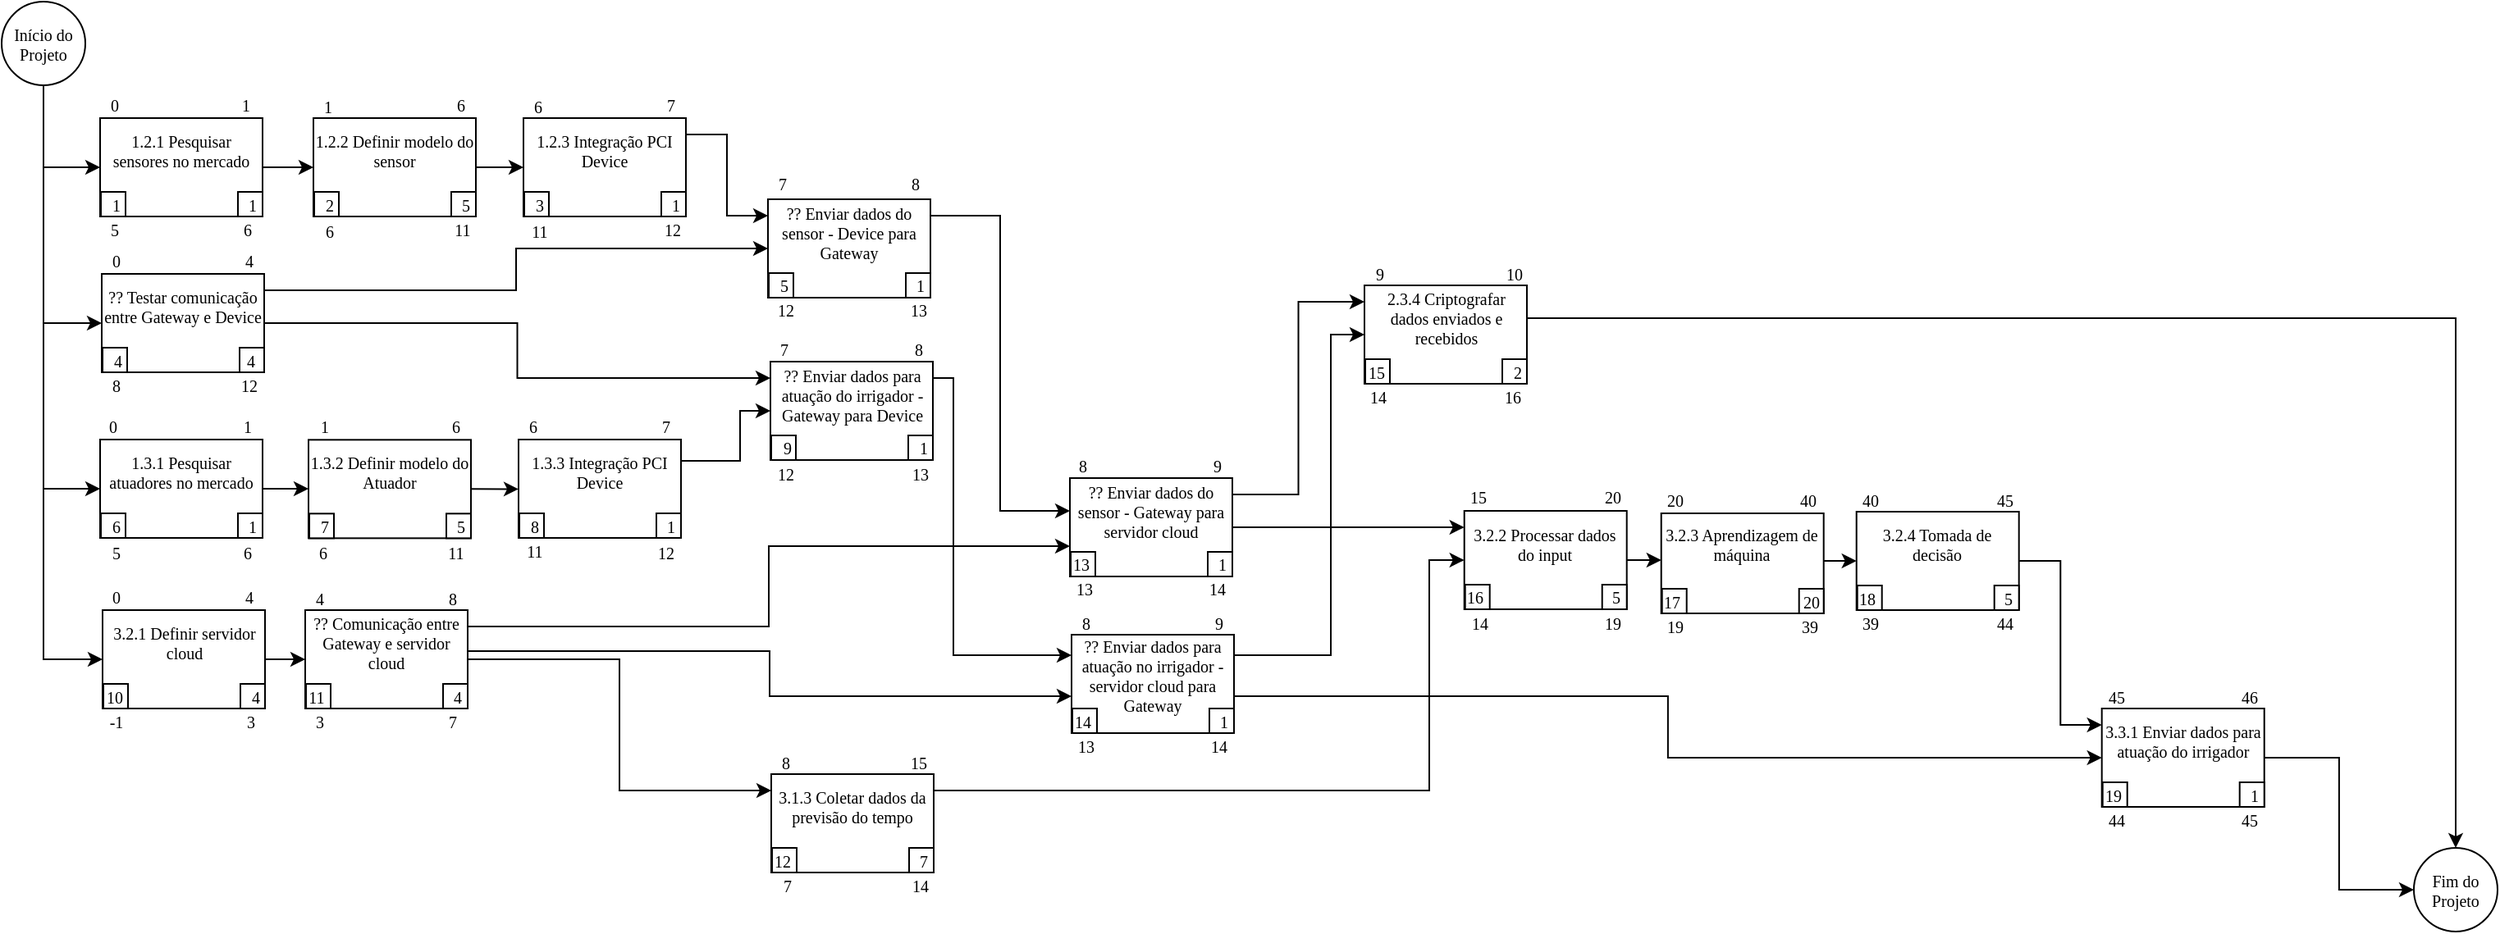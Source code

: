<mxfile version="12.0.3" type="device" pages="1"><diagram id="cLTw1sIu7GL24LwIMcsa" name="Page-1"><mxGraphModel dx="1999" dy="675" grid="1" gridSize="10" guides="1" tooltips="1" connect="1" arrows="1" fold="1" page="1" pageScale="1" pageWidth="827" pageHeight="1169" math="0" shadow="0"><root><mxCell id="0"/><mxCell id="1" parent="0"/><mxCell id="wQiSSWOJdeZ0KJK0cB6K-75" value="" style="group" parent="1" vertex="1" connectable="0"><mxGeometry x="-760" y="80" width="102" height="60" as="geometry"/></mxCell><mxCell id="wQiSSWOJdeZ0KJK0cB6K-69" value="" style="rounded=0;whiteSpace=wrap;html=1;fontFamily=Tahoma;fontSize=10;" parent="wQiSSWOJdeZ0KJK0cB6K-75" vertex="1"><mxGeometry width="99" height="60" as="geometry"/></mxCell><mxCell id="wQiSSWOJdeZ0KJK0cB6K-70" value="" style="rounded=0;whiteSpace=wrap;html=1;fontFamily=Tahoma;fontSize=10;" parent="wQiSSWOJdeZ0KJK0cB6K-75" vertex="1"><mxGeometry x="0.5" y="45" width="15" height="15" as="geometry"/></mxCell><mxCell id="wQiSSWOJdeZ0KJK0cB6K-71" value="" style="rounded=0;whiteSpace=wrap;html=1;fontFamily=Tahoma;fontSize=10;" parent="wQiSSWOJdeZ0KJK0cB6K-75" vertex="1"><mxGeometry x="84" y="45" width="15" height="15" as="geometry"/></mxCell><mxCell id="wQiSSWOJdeZ0KJK0cB6K-72" value="1.2.1 Pesquisar sensores no mercado" style="text;html=1;strokeColor=none;fillColor=none;align=center;verticalAlign=middle;whiteSpace=wrap;rounded=0;fontSize=10;fontFamily=Tahoma;" parent="wQiSSWOJdeZ0KJK0cB6K-75" vertex="1"><mxGeometry width="99" height="40" as="geometry"/></mxCell><mxCell id="wQiSSWOJdeZ0KJK0cB6K-73" value="1" style="text;html=1;strokeColor=none;fillColor=none;align=center;verticalAlign=middle;whiteSpace=wrap;rounded=0;fontSize=10;fontFamily=Tahoma;" parent="wQiSSWOJdeZ0KJK0cB6K-75" vertex="1"><mxGeometry x="1" y="45" width="18" height="15" as="geometry"/></mxCell><mxCell id="wQiSSWOJdeZ0KJK0cB6K-74" value="1" style="text;html=1;strokeColor=none;fillColor=none;align=center;verticalAlign=middle;whiteSpace=wrap;rounded=0;fontSize=10;fontFamily=Tahoma;" parent="wQiSSWOJdeZ0KJK0cB6K-75" vertex="1"><mxGeometry x="84" y="45" width="18" height="15" as="geometry"/></mxCell><mxCell id="wQiSSWOJdeZ0KJK0cB6K-76" value="" style="group" parent="1" vertex="1" connectable="0"><mxGeometry x="-630" y="80.0" width="102" height="60" as="geometry"/></mxCell><mxCell id="wQiSSWOJdeZ0KJK0cB6K-77" value="" style="rounded=0;whiteSpace=wrap;html=1;fontFamily=Tahoma;fontSize=10;" parent="wQiSSWOJdeZ0KJK0cB6K-76" vertex="1"><mxGeometry width="99" height="60" as="geometry"/></mxCell><mxCell id="wQiSSWOJdeZ0KJK0cB6K-78" value="" style="rounded=0;whiteSpace=wrap;html=1;fontFamily=Tahoma;fontSize=10;" parent="wQiSSWOJdeZ0KJK0cB6K-76" vertex="1"><mxGeometry x="0.5" y="45" width="15" height="15" as="geometry"/></mxCell><mxCell id="wQiSSWOJdeZ0KJK0cB6K-79" value="" style="rounded=0;whiteSpace=wrap;html=1;fontFamily=Tahoma;fontSize=10;" parent="wQiSSWOJdeZ0KJK0cB6K-76" vertex="1"><mxGeometry x="84" y="45" width="15" height="15" as="geometry"/></mxCell><mxCell id="wQiSSWOJdeZ0KJK0cB6K-80" value="1.2.2 Definir modelo do sensor" style="text;html=1;strokeColor=none;fillColor=none;align=center;verticalAlign=middle;whiteSpace=wrap;rounded=0;fontSize=10;fontFamily=Tahoma;" parent="wQiSSWOJdeZ0KJK0cB6K-76" vertex="1"><mxGeometry width="99" height="40" as="geometry"/></mxCell><mxCell id="wQiSSWOJdeZ0KJK0cB6K-81" value="2" style="text;html=1;strokeColor=none;fillColor=none;align=center;verticalAlign=middle;whiteSpace=wrap;rounded=0;fontSize=10;fontFamily=Tahoma;" parent="wQiSSWOJdeZ0KJK0cB6K-76" vertex="1"><mxGeometry x="1" y="45" width="18" height="15" as="geometry"/></mxCell><mxCell id="wQiSSWOJdeZ0KJK0cB6K-82" value="5" style="text;html=1;strokeColor=none;fillColor=none;align=center;verticalAlign=middle;whiteSpace=wrap;rounded=0;fontSize=10;fontFamily=Tahoma;" parent="wQiSSWOJdeZ0KJK0cB6K-76" vertex="1"><mxGeometry x="84" y="45" width="18" height="15" as="geometry"/></mxCell><mxCell id="wQiSSWOJdeZ0KJK0cB6K-83" value="" style="group" parent="1" vertex="1" connectable="0"><mxGeometry x="-502" y="80.0" width="102" height="60" as="geometry"/></mxCell><mxCell id="wQiSSWOJdeZ0KJK0cB6K-84" value="" style="rounded=0;whiteSpace=wrap;html=1;fontFamily=Tahoma;fontSize=10;" parent="wQiSSWOJdeZ0KJK0cB6K-83" vertex="1"><mxGeometry width="99" height="60" as="geometry"/></mxCell><mxCell id="wQiSSWOJdeZ0KJK0cB6K-85" value="" style="rounded=0;whiteSpace=wrap;html=1;fontFamily=Tahoma;fontSize=10;" parent="wQiSSWOJdeZ0KJK0cB6K-83" vertex="1"><mxGeometry x="0.5" y="45" width="15" height="15" as="geometry"/></mxCell><mxCell id="wQiSSWOJdeZ0KJK0cB6K-86" value="" style="rounded=0;whiteSpace=wrap;html=1;fontFamily=Tahoma;fontSize=10;" parent="wQiSSWOJdeZ0KJK0cB6K-83" vertex="1"><mxGeometry x="84" y="45" width="15" height="15" as="geometry"/></mxCell><mxCell id="wQiSSWOJdeZ0KJK0cB6K-87" value="1.2.3 Integração PCI Device" style="text;html=1;strokeColor=none;fillColor=none;align=center;verticalAlign=middle;whiteSpace=wrap;rounded=0;fontSize=10;fontFamily=Tahoma;" parent="wQiSSWOJdeZ0KJK0cB6K-83" vertex="1"><mxGeometry width="99" height="40" as="geometry"/></mxCell><mxCell id="wQiSSWOJdeZ0KJK0cB6K-88" value="3" style="text;html=1;strokeColor=none;fillColor=none;align=center;verticalAlign=middle;whiteSpace=wrap;rounded=0;fontSize=10;fontFamily=Tahoma;" parent="wQiSSWOJdeZ0KJK0cB6K-83" vertex="1"><mxGeometry x="1" y="45" width="18" height="15" as="geometry"/></mxCell><mxCell id="wQiSSWOJdeZ0KJK0cB6K-89" value="1" style="text;html=1;strokeColor=none;fillColor=none;align=center;verticalAlign=middle;whiteSpace=wrap;rounded=0;fontSize=10;fontFamily=Tahoma;" parent="wQiSSWOJdeZ0KJK0cB6K-83" vertex="1"><mxGeometry x="84" y="45" width="18" height="15" as="geometry"/></mxCell><mxCell id="wQiSSWOJdeZ0KJK0cB6K-90" value="" style="group" parent="1" vertex="1" connectable="0"><mxGeometry x="-353" y="129.5" width="102" height="60" as="geometry"/></mxCell><mxCell id="wQiSSWOJdeZ0KJK0cB6K-91" value="" style="rounded=0;whiteSpace=wrap;html=1;fontFamily=Tahoma;fontSize=10;" parent="wQiSSWOJdeZ0KJK0cB6K-90" vertex="1"><mxGeometry width="99" height="60" as="geometry"/></mxCell><mxCell id="wQiSSWOJdeZ0KJK0cB6K-92" value="" style="rounded=0;whiteSpace=wrap;html=1;fontFamily=Tahoma;fontSize=10;" parent="wQiSSWOJdeZ0KJK0cB6K-90" vertex="1"><mxGeometry x="0.5" y="45" width="15" height="15" as="geometry"/></mxCell><mxCell id="wQiSSWOJdeZ0KJK0cB6K-93" value="" style="rounded=0;whiteSpace=wrap;html=1;fontFamily=Tahoma;fontSize=10;" parent="wQiSSWOJdeZ0KJK0cB6K-90" vertex="1"><mxGeometry x="84" y="45" width="15" height="15" as="geometry"/></mxCell><mxCell id="wQiSSWOJdeZ0KJK0cB6K-94" value="?? Enviar dados do sensor - Device para Gateway" style="text;html=1;strokeColor=none;fillColor=none;align=center;verticalAlign=middle;whiteSpace=wrap;rounded=0;fontSize=10;fontFamily=Tahoma;" parent="wQiSSWOJdeZ0KJK0cB6K-90" vertex="1"><mxGeometry width="99" height="40" as="geometry"/></mxCell><mxCell id="wQiSSWOJdeZ0KJK0cB6K-95" value="5" style="text;html=1;strokeColor=none;fillColor=none;align=center;verticalAlign=middle;whiteSpace=wrap;rounded=0;fontSize=10;fontFamily=Tahoma;" parent="wQiSSWOJdeZ0KJK0cB6K-90" vertex="1"><mxGeometry x="1" y="45" width="18" height="15" as="geometry"/></mxCell><mxCell id="wQiSSWOJdeZ0KJK0cB6K-96" value="1" style="text;html=1;strokeColor=none;fillColor=none;align=center;verticalAlign=middle;whiteSpace=wrap;rounded=0;fontSize=10;fontFamily=Tahoma;" parent="wQiSSWOJdeZ0KJK0cB6K-90" vertex="1"><mxGeometry x="84" y="45" width="18" height="15" as="geometry"/></mxCell><mxCell id="wQiSSWOJdeZ0KJK0cB6K-97" value="" style="group" parent="1" vertex="1" connectable="0"><mxGeometry x="-759" y="175.0" width="102" height="75.0" as="geometry"/></mxCell><mxCell id="wQiSSWOJdeZ0KJK0cB6K-98" value="" style="rounded=0;whiteSpace=wrap;html=1;fontFamily=Tahoma;fontSize=10;" parent="wQiSSWOJdeZ0KJK0cB6K-97" vertex="1"><mxGeometry width="99" height="60" as="geometry"/></mxCell><mxCell id="wQiSSWOJdeZ0KJK0cB6K-99" value="" style="rounded=0;whiteSpace=wrap;html=1;fontFamily=Tahoma;fontSize=10;" parent="wQiSSWOJdeZ0KJK0cB6K-97" vertex="1"><mxGeometry x="0.5" y="45" width="15" height="15" as="geometry"/></mxCell><mxCell id="wQiSSWOJdeZ0KJK0cB6K-100" value="" style="rounded=0;whiteSpace=wrap;html=1;fontFamily=Tahoma;fontSize=10;" parent="wQiSSWOJdeZ0KJK0cB6K-97" vertex="1"><mxGeometry x="84" y="45" width="15" height="15" as="geometry"/></mxCell><mxCell id="wQiSSWOJdeZ0KJK0cB6K-101" value="?? Testar comunicação entre Gateway e Device" style="text;html=1;strokeColor=none;fillColor=none;align=center;verticalAlign=middle;whiteSpace=wrap;rounded=0;fontSize=10;fontFamily=Tahoma;" parent="wQiSSWOJdeZ0KJK0cB6K-97" vertex="1"><mxGeometry width="99" height="40" as="geometry"/></mxCell><mxCell id="wQiSSWOJdeZ0KJK0cB6K-102" value="4" style="text;html=1;strokeColor=none;fillColor=none;align=center;verticalAlign=middle;whiteSpace=wrap;rounded=0;fontSize=10;fontFamily=Tahoma;" parent="wQiSSWOJdeZ0KJK0cB6K-97" vertex="1"><mxGeometry x="1" y="45" width="18" height="15" as="geometry"/></mxCell><mxCell id="wQiSSWOJdeZ0KJK0cB6K-103" value="4" style="text;html=1;strokeColor=none;fillColor=none;align=center;verticalAlign=middle;whiteSpace=wrap;rounded=0;fontSize=10;fontFamily=Tahoma;" parent="wQiSSWOJdeZ0KJK0cB6K-97" vertex="1"><mxGeometry x="82" y="45" width="18" height="15" as="geometry"/></mxCell><mxCell id="jfnz16Lv0mLan3RKqkVE-77" value="8" style="text;html=1;strokeColor=none;fillColor=none;align=center;verticalAlign=middle;whiteSpace=wrap;rounded=0;fontSize=10;fontFamily=Tahoma;" vertex="1" parent="wQiSSWOJdeZ0KJK0cB6K-97"><mxGeometry x="-0.5" y="60.0" width="18" height="15" as="geometry"/></mxCell><mxCell id="jfnz16Lv0mLan3RKqkVE-78" value="12" style="text;html=1;strokeColor=none;fillColor=none;align=center;verticalAlign=middle;whiteSpace=wrap;rounded=0;fontSize=10;fontFamily=Tahoma;" vertex="1" parent="wQiSSWOJdeZ0KJK0cB6K-97"><mxGeometry x="81" y="60.0" width="18" height="15" as="geometry"/></mxCell><mxCell id="wQiSSWOJdeZ0KJK0cB6K-118" value="" style="group" parent="1" vertex="1" connectable="0"><mxGeometry x="-351.5" y="228.5" width="102" height="60" as="geometry"/></mxCell><mxCell id="wQiSSWOJdeZ0KJK0cB6K-119" value="" style="rounded=0;whiteSpace=wrap;html=1;fontFamily=Tahoma;fontSize=10;" parent="wQiSSWOJdeZ0KJK0cB6K-118" vertex="1"><mxGeometry width="99" height="60" as="geometry"/></mxCell><mxCell id="wQiSSWOJdeZ0KJK0cB6K-120" value="" style="rounded=0;whiteSpace=wrap;html=1;fontFamily=Tahoma;fontSize=10;" parent="wQiSSWOJdeZ0KJK0cB6K-118" vertex="1"><mxGeometry x="0.5" y="45" width="15" height="15" as="geometry"/></mxCell><mxCell id="wQiSSWOJdeZ0KJK0cB6K-121" value="" style="rounded=0;whiteSpace=wrap;html=1;fontFamily=Tahoma;fontSize=10;" parent="wQiSSWOJdeZ0KJK0cB6K-118" vertex="1"><mxGeometry x="84" y="45" width="15" height="15" as="geometry"/></mxCell><mxCell id="wQiSSWOJdeZ0KJK0cB6K-122" value="?? Enviar dados para atuação do irrigador - Gateway para Device" style="text;html=1;strokeColor=none;fillColor=none;align=center;verticalAlign=middle;whiteSpace=wrap;rounded=0;fontSize=10;fontFamily=Tahoma;" parent="wQiSSWOJdeZ0KJK0cB6K-118" vertex="1"><mxGeometry width="99" height="40" as="geometry"/></mxCell><mxCell id="wQiSSWOJdeZ0KJK0cB6K-123" value="9" style="text;html=1;strokeColor=none;fillColor=none;align=center;verticalAlign=middle;whiteSpace=wrap;rounded=0;fontSize=10;fontFamily=Tahoma;" parent="wQiSSWOJdeZ0KJK0cB6K-118" vertex="1"><mxGeometry x="1" y="45" width="18" height="15" as="geometry"/></mxCell><mxCell id="wQiSSWOJdeZ0KJK0cB6K-124" value="1" style="text;html=1;strokeColor=none;fillColor=none;align=center;verticalAlign=middle;whiteSpace=wrap;rounded=0;fontSize=10;fontFamily=Tahoma;" parent="wQiSSWOJdeZ0KJK0cB6K-118" vertex="1"><mxGeometry x="84" y="45" width="18" height="15" as="geometry"/></mxCell><mxCell id="wQiSSWOJdeZ0KJK0cB6K-132" value="" style="group" parent="1" vertex="1" connectable="0"><mxGeometry x="-760" y="276" width="102" height="60" as="geometry"/></mxCell><mxCell id="wQiSSWOJdeZ0KJK0cB6K-133" value="" style="rounded=0;whiteSpace=wrap;html=1;fontFamily=Tahoma;fontSize=10;" parent="wQiSSWOJdeZ0KJK0cB6K-132" vertex="1"><mxGeometry width="99" height="60" as="geometry"/></mxCell><mxCell id="wQiSSWOJdeZ0KJK0cB6K-134" value="" style="rounded=0;whiteSpace=wrap;html=1;fontFamily=Tahoma;fontSize=10;" parent="wQiSSWOJdeZ0KJK0cB6K-132" vertex="1"><mxGeometry x="0.5" y="45" width="15" height="15" as="geometry"/></mxCell><mxCell id="wQiSSWOJdeZ0KJK0cB6K-135" value="" style="rounded=0;whiteSpace=wrap;html=1;fontFamily=Tahoma;fontSize=10;" parent="wQiSSWOJdeZ0KJK0cB6K-132" vertex="1"><mxGeometry x="84" y="45" width="15" height="15" as="geometry"/></mxCell><mxCell id="wQiSSWOJdeZ0KJK0cB6K-136" value="1.3.1 Pesquisar atuadores no mercado" style="text;html=1;strokeColor=none;fillColor=none;align=center;verticalAlign=middle;whiteSpace=wrap;rounded=0;fontSize=10;fontFamily=Tahoma;" parent="wQiSSWOJdeZ0KJK0cB6K-132" vertex="1"><mxGeometry width="99" height="40" as="geometry"/></mxCell><mxCell id="wQiSSWOJdeZ0KJK0cB6K-137" value="6" style="text;html=1;strokeColor=none;fillColor=none;align=center;verticalAlign=middle;whiteSpace=wrap;rounded=0;fontSize=10;fontFamily=Tahoma;" parent="wQiSSWOJdeZ0KJK0cB6K-132" vertex="1"><mxGeometry x="1" y="45" width="18" height="15" as="geometry"/></mxCell><mxCell id="wQiSSWOJdeZ0KJK0cB6K-138" value="1" style="text;html=1;strokeColor=none;fillColor=none;align=center;verticalAlign=middle;whiteSpace=wrap;rounded=0;fontSize=10;fontFamily=Tahoma;" parent="wQiSSWOJdeZ0KJK0cB6K-132" vertex="1"><mxGeometry x="84" y="45" width="18" height="15" as="geometry"/></mxCell><mxCell id="wQiSSWOJdeZ0KJK0cB6K-139" value="" style="group" parent="1" vertex="1" connectable="0"><mxGeometry x="-633" y="276.176" width="102" height="60" as="geometry"/></mxCell><mxCell id="wQiSSWOJdeZ0KJK0cB6K-140" value="" style="rounded=0;whiteSpace=wrap;html=1;fontFamily=Tahoma;fontSize=10;" parent="wQiSSWOJdeZ0KJK0cB6K-139" vertex="1"><mxGeometry width="99" height="60" as="geometry"/></mxCell><mxCell id="wQiSSWOJdeZ0KJK0cB6K-141" value="" style="rounded=0;whiteSpace=wrap;html=1;fontFamily=Tahoma;fontSize=10;" parent="wQiSSWOJdeZ0KJK0cB6K-139" vertex="1"><mxGeometry x="0.5" y="45" width="15" height="15" as="geometry"/></mxCell><mxCell id="wQiSSWOJdeZ0KJK0cB6K-142" value="" style="rounded=0;whiteSpace=wrap;html=1;fontFamily=Tahoma;fontSize=10;" parent="wQiSSWOJdeZ0KJK0cB6K-139" vertex="1"><mxGeometry x="84" y="45" width="15" height="15" as="geometry"/></mxCell><mxCell id="wQiSSWOJdeZ0KJK0cB6K-143" value="1.3.2 Definir modelo do Atuador" style="text;html=1;strokeColor=none;fillColor=none;align=center;verticalAlign=middle;whiteSpace=wrap;rounded=0;fontSize=10;fontFamily=Tahoma;" parent="wQiSSWOJdeZ0KJK0cB6K-139" vertex="1"><mxGeometry width="99" height="40" as="geometry"/></mxCell><mxCell id="wQiSSWOJdeZ0KJK0cB6K-144" value="7" style="text;html=1;strokeColor=none;fillColor=none;align=center;verticalAlign=middle;whiteSpace=wrap;rounded=0;fontSize=10;fontFamily=Tahoma;" parent="wQiSSWOJdeZ0KJK0cB6K-139" vertex="1"><mxGeometry x="1" y="45" width="18" height="15" as="geometry"/></mxCell><mxCell id="wQiSSWOJdeZ0KJK0cB6K-145" value="5" style="text;html=1;strokeColor=none;fillColor=none;align=center;verticalAlign=middle;whiteSpace=wrap;rounded=0;fontSize=10;fontFamily=Tahoma;" parent="wQiSSWOJdeZ0KJK0cB6K-139" vertex="1"><mxGeometry x="84" y="45" width="18" height="15" as="geometry"/></mxCell><mxCell id="wQiSSWOJdeZ0KJK0cB6K-146" value="" style="group" parent="1" vertex="1" connectable="0"><mxGeometry x="-505" y="276" width="102" height="60" as="geometry"/></mxCell><mxCell id="wQiSSWOJdeZ0KJK0cB6K-147" value="" style="rounded=0;whiteSpace=wrap;html=1;fontFamily=Tahoma;fontSize=10;" parent="wQiSSWOJdeZ0KJK0cB6K-146" vertex="1"><mxGeometry width="99" height="60" as="geometry"/></mxCell><mxCell id="wQiSSWOJdeZ0KJK0cB6K-148" value="" style="rounded=0;whiteSpace=wrap;html=1;fontFamily=Tahoma;fontSize=10;" parent="wQiSSWOJdeZ0KJK0cB6K-146" vertex="1"><mxGeometry x="0.5" y="45" width="15" height="15" as="geometry"/></mxCell><mxCell id="wQiSSWOJdeZ0KJK0cB6K-149" value="" style="rounded=0;whiteSpace=wrap;html=1;fontFamily=Tahoma;fontSize=10;" parent="wQiSSWOJdeZ0KJK0cB6K-146" vertex="1"><mxGeometry x="84" y="45" width="15" height="15" as="geometry"/></mxCell><mxCell id="wQiSSWOJdeZ0KJK0cB6K-150" value="1.3.3 Integração PCI Device" style="text;html=1;strokeColor=none;fillColor=none;align=center;verticalAlign=middle;whiteSpace=wrap;rounded=0;fontSize=10;fontFamily=Tahoma;" parent="wQiSSWOJdeZ0KJK0cB6K-146" vertex="1"><mxGeometry width="99" height="40" as="geometry"/></mxCell><mxCell id="wQiSSWOJdeZ0KJK0cB6K-151" value="8" style="text;html=1;strokeColor=none;fillColor=none;align=center;verticalAlign=middle;whiteSpace=wrap;rounded=0;fontSize=10;fontFamily=Tahoma;" parent="wQiSSWOJdeZ0KJK0cB6K-146" vertex="1"><mxGeometry x="1" y="45" width="18" height="15" as="geometry"/></mxCell><mxCell id="wQiSSWOJdeZ0KJK0cB6K-152" value="1" style="text;html=1;strokeColor=none;fillColor=none;align=center;verticalAlign=middle;whiteSpace=wrap;rounded=0;fontSize=10;fontFamily=Tahoma;" parent="wQiSSWOJdeZ0KJK0cB6K-146" vertex="1"><mxGeometry x="84" y="45" width="18" height="15" as="geometry"/></mxCell><mxCell id="wQiSSWOJdeZ0KJK0cB6K-168" style="edgeStyle=orthogonalEdgeStyle;rounded=0;comic=0;orthogonalLoop=1;jettySize=auto;html=1;exitX=0.5;exitY=1;exitDx=0;exitDy=0;entryX=0;entryY=0.75;entryDx=0;entryDy=0;shadow=0;fontFamily=Tahoma;fontSize=10;" parent="1" source="wQiSSWOJdeZ0KJK0cB6K-153" target="wQiSSWOJdeZ0KJK0cB6K-72" edge="1"><mxGeometry relative="1" as="geometry"/></mxCell><mxCell id="wQiSSWOJdeZ0KJK0cB6K-169" style="edgeStyle=orthogonalEdgeStyle;rounded=0;comic=0;orthogonalLoop=1;jettySize=auto;html=1;exitX=0.5;exitY=1;exitDx=0;exitDy=0;entryX=0;entryY=0.75;entryDx=0;entryDy=0;shadow=0;fontFamily=Tahoma;fontSize=10;" parent="1" source="wQiSSWOJdeZ0KJK0cB6K-153" target="wQiSSWOJdeZ0KJK0cB6K-101" edge="1"><mxGeometry relative="1" as="geometry"/></mxCell><mxCell id="wQiSSWOJdeZ0KJK0cB6K-171" style="edgeStyle=orthogonalEdgeStyle;rounded=0;comic=0;orthogonalLoop=1;jettySize=auto;html=1;exitX=0.5;exitY=1;exitDx=0;exitDy=0;entryX=0;entryY=0.75;entryDx=0;entryDy=0;shadow=0;fontFamily=Tahoma;fontSize=10;" parent="1" source="wQiSSWOJdeZ0KJK0cB6K-153" target="wQiSSWOJdeZ0KJK0cB6K-136" edge="1"><mxGeometry relative="1" as="geometry"/></mxCell><mxCell id="wQiSSWOJdeZ0KJK0cB6K-256" style="edgeStyle=orthogonalEdgeStyle;rounded=0;comic=0;orthogonalLoop=1;jettySize=auto;html=1;exitX=0.5;exitY=1;exitDx=0;exitDy=0;entryX=0;entryY=0.75;entryDx=0;entryDy=0;shadow=0;fontFamily=Tahoma;fontSize=10;" parent="1" source="wQiSSWOJdeZ0KJK0cB6K-153" target="wQiSSWOJdeZ0KJK0cB6K-225" edge="1"><mxGeometry relative="1" as="geometry"/></mxCell><mxCell id="wQiSSWOJdeZ0KJK0cB6K-153" value="Início do Projeto" style="ellipse;whiteSpace=wrap;html=1;aspect=fixed;fontFamily=Tahoma;fontSize=10;" parent="1" vertex="1"><mxGeometry x="-820" y="9" width="51" height="51" as="geometry"/></mxCell><mxCell id="wQiSSWOJdeZ0KJK0cB6K-154" style="edgeStyle=orthogonalEdgeStyle;rounded=0;orthogonalLoop=1;jettySize=auto;html=1;exitX=1;exitY=0.75;exitDx=0;exitDy=0;entryX=0;entryY=0.75;entryDx=0;entryDy=0;fontFamily=Tahoma;fontSize=10;" parent="1" source="wQiSSWOJdeZ0KJK0cB6K-72" target="wQiSSWOJdeZ0KJK0cB6K-80" edge="1"><mxGeometry relative="1" as="geometry"/></mxCell><mxCell id="wQiSSWOJdeZ0KJK0cB6K-156" style="edgeStyle=orthogonalEdgeStyle;rounded=0;orthogonalLoop=1;jettySize=auto;html=1;exitX=1;exitY=0.75;exitDx=0;exitDy=0;entryX=0;entryY=0.75;entryDx=0;entryDy=0;fontFamily=Tahoma;fontSize=10;" parent="1" source="wQiSSWOJdeZ0KJK0cB6K-136" target="wQiSSWOJdeZ0KJK0cB6K-143" edge="1"><mxGeometry relative="1" as="geometry"/></mxCell><mxCell id="wQiSSWOJdeZ0KJK0cB6K-157" style="edgeStyle=orthogonalEdgeStyle;rounded=0;orthogonalLoop=1;jettySize=auto;html=1;exitX=1;exitY=0.75;exitDx=0;exitDy=0;entryX=0;entryY=0.75;entryDx=0;entryDy=0;fontFamily=Tahoma;fontSize=10;" parent="1" source="wQiSSWOJdeZ0KJK0cB6K-143" target="wQiSSWOJdeZ0KJK0cB6K-150" edge="1"><mxGeometry relative="1" as="geometry"/></mxCell><mxCell id="wQiSSWOJdeZ0KJK0cB6K-158" style="edgeStyle=orthogonalEdgeStyle;rounded=0;orthogonalLoop=1;jettySize=auto;html=1;exitX=1;exitY=0.75;exitDx=0;exitDy=0;entryX=0;entryY=0.75;entryDx=0;entryDy=0;fontFamily=Tahoma;fontSize=10;" parent="1" source="wQiSSWOJdeZ0KJK0cB6K-80" target="wQiSSWOJdeZ0KJK0cB6K-87" edge="1"><mxGeometry relative="1" as="geometry"/></mxCell><mxCell id="wQiSSWOJdeZ0KJK0cB6K-172" value="" style="group" parent="1" vertex="1" connectable="0"><mxGeometry x="-635" y="380.0" width="102" height="60" as="geometry"/></mxCell><mxCell id="wQiSSWOJdeZ0KJK0cB6K-173" value="" style="rounded=0;whiteSpace=wrap;html=1;fontFamily=Tahoma;fontSize=10;" parent="wQiSSWOJdeZ0KJK0cB6K-172" vertex="1"><mxGeometry width="99" height="60" as="geometry"/></mxCell><mxCell id="wQiSSWOJdeZ0KJK0cB6K-174" value="" style="rounded=0;whiteSpace=wrap;html=1;fontFamily=Tahoma;fontSize=10;" parent="wQiSSWOJdeZ0KJK0cB6K-172" vertex="1"><mxGeometry x="0.5" y="45" width="15" height="15" as="geometry"/></mxCell><mxCell id="wQiSSWOJdeZ0KJK0cB6K-175" value="" style="rounded=0;whiteSpace=wrap;html=1;fontFamily=Tahoma;fontSize=10;" parent="wQiSSWOJdeZ0KJK0cB6K-172" vertex="1"><mxGeometry x="84" y="45" width="15" height="15" as="geometry"/></mxCell><mxCell id="wQiSSWOJdeZ0KJK0cB6K-176" value="?? Comunicação entre Gateway e servidor cloud" style="text;html=1;strokeColor=none;fillColor=none;align=center;verticalAlign=middle;whiteSpace=wrap;rounded=0;fontSize=10;fontFamily=Tahoma;" parent="wQiSSWOJdeZ0KJK0cB6K-172" vertex="1"><mxGeometry width="99" height="40" as="geometry"/></mxCell><mxCell id="wQiSSWOJdeZ0KJK0cB6K-177" value="11" style="text;html=1;strokeColor=none;fillColor=none;align=center;verticalAlign=middle;whiteSpace=wrap;rounded=0;fontSize=10;fontFamily=Tahoma;" parent="wQiSSWOJdeZ0KJK0cB6K-172" vertex="1"><mxGeometry x="-2" y="45" width="18" height="15" as="geometry"/></mxCell><mxCell id="wQiSSWOJdeZ0KJK0cB6K-178" value="4" style="text;html=1;strokeColor=none;fillColor=none;align=center;verticalAlign=middle;whiteSpace=wrap;rounded=0;fontSize=10;fontFamily=Tahoma;" parent="wQiSSWOJdeZ0KJK0cB6K-172" vertex="1"><mxGeometry x="84" y="45" width="18" height="15" as="geometry"/></mxCell><mxCell id="wQiSSWOJdeZ0KJK0cB6K-179" value="" style="group" parent="1" vertex="1" connectable="0"><mxGeometry x="-169" y="299.5" width="102" height="75.0" as="geometry"/></mxCell><mxCell id="wQiSSWOJdeZ0KJK0cB6K-180" value="" style="rounded=0;whiteSpace=wrap;html=1;fontFamily=Tahoma;fontSize=10;" parent="wQiSSWOJdeZ0KJK0cB6K-179" vertex="1"><mxGeometry width="99" height="60" as="geometry"/></mxCell><mxCell id="wQiSSWOJdeZ0KJK0cB6K-181" value="" style="rounded=0;whiteSpace=wrap;html=1;fontFamily=Tahoma;fontSize=10;" parent="wQiSSWOJdeZ0KJK0cB6K-179" vertex="1"><mxGeometry x="0.5" y="45" width="15" height="15" as="geometry"/></mxCell><mxCell id="wQiSSWOJdeZ0KJK0cB6K-182" value="" style="rounded=0;whiteSpace=wrap;html=1;fontFamily=Tahoma;fontSize=10;" parent="wQiSSWOJdeZ0KJK0cB6K-179" vertex="1"><mxGeometry x="84" y="45" width="15" height="15" as="geometry"/></mxCell><mxCell id="wQiSSWOJdeZ0KJK0cB6K-183" value="?? Enviar dados do sensor - Gateway para servidor cloud" style="text;html=1;strokeColor=none;fillColor=none;align=center;verticalAlign=middle;whiteSpace=wrap;rounded=0;fontSize=10;fontFamily=Tahoma;" parent="wQiSSWOJdeZ0KJK0cB6K-179" vertex="1"><mxGeometry width="99" height="40" as="geometry"/></mxCell><mxCell id="wQiSSWOJdeZ0KJK0cB6K-184" value="13" style="text;html=1;strokeColor=none;fillColor=none;align=center;verticalAlign=middle;whiteSpace=wrap;rounded=0;fontSize=10;fontFamily=Tahoma;" parent="wQiSSWOJdeZ0KJK0cB6K-179" vertex="1"><mxGeometry x="-2" y="45" width="18" height="15" as="geometry"/></mxCell><mxCell id="wQiSSWOJdeZ0KJK0cB6K-185" value="1" style="text;html=1;strokeColor=none;fillColor=none;align=center;verticalAlign=middle;whiteSpace=wrap;rounded=0;fontSize=10;fontFamily=Tahoma;" parent="wQiSSWOJdeZ0KJK0cB6K-179" vertex="1"><mxGeometry x="84" y="45" width="18" height="15" as="geometry"/></mxCell><mxCell id="jfnz16Lv0mLan3RKqkVE-53" value="13" style="text;html=1;strokeColor=none;fillColor=none;align=center;verticalAlign=middle;whiteSpace=wrap;rounded=0;fontSize=10;fontFamily=Tahoma;" vertex="1" parent="wQiSSWOJdeZ0KJK0cB6K-179"><mxGeometry x="-0.5" y="60.0" width="18" height="15" as="geometry"/></mxCell><mxCell id="jfnz16Lv0mLan3RKqkVE-54" value="14" style="text;html=1;strokeColor=none;fillColor=none;align=center;verticalAlign=middle;whiteSpace=wrap;rounded=0;fontSize=10;fontFamily=Tahoma;" vertex="1" parent="wQiSSWOJdeZ0KJK0cB6K-179"><mxGeometry x="81" y="60.0" width="18" height="15" as="geometry"/></mxCell><mxCell id="wQiSSWOJdeZ0KJK0cB6K-186" value="" style="group" parent="1" vertex="1" connectable="0"><mxGeometry x="-168" y="395.0" width="102" height="60" as="geometry"/></mxCell><mxCell id="wQiSSWOJdeZ0KJK0cB6K-187" value="" style="rounded=0;whiteSpace=wrap;html=1;fontFamily=Tahoma;fontSize=10;" parent="wQiSSWOJdeZ0KJK0cB6K-186" vertex="1"><mxGeometry width="99" height="60" as="geometry"/></mxCell><mxCell id="wQiSSWOJdeZ0KJK0cB6K-188" value="" style="rounded=0;whiteSpace=wrap;html=1;fontFamily=Tahoma;fontSize=10;" parent="wQiSSWOJdeZ0KJK0cB6K-186" vertex="1"><mxGeometry x="0.5" y="45" width="15" height="15" as="geometry"/></mxCell><mxCell id="wQiSSWOJdeZ0KJK0cB6K-189" value="" style="rounded=0;whiteSpace=wrap;html=1;fontFamily=Tahoma;fontSize=10;" parent="wQiSSWOJdeZ0KJK0cB6K-186" vertex="1"><mxGeometry x="84" y="45" width="15" height="15" as="geometry"/></mxCell><mxCell id="wQiSSWOJdeZ0KJK0cB6K-190" value="?? Enviar dados para atuação no irrigador - servidor cloud para Gateway" style="text;html=1;strokeColor=none;fillColor=none;align=center;verticalAlign=middle;whiteSpace=wrap;rounded=0;fontSize=10;fontFamily=Tahoma;" parent="wQiSSWOJdeZ0KJK0cB6K-186" vertex="1"><mxGeometry width="99" height="50" as="geometry"/></mxCell><mxCell id="wQiSSWOJdeZ0KJK0cB6K-191" value="14" style="text;html=1;strokeColor=none;fillColor=none;align=center;verticalAlign=middle;whiteSpace=wrap;rounded=0;fontSize=10;fontFamily=Tahoma;" parent="wQiSSWOJdeZ0KJK0cB6K-186" vertex="1"><mxGeometry x="-2" y="45" width="18" height="15" as="geometry"/></mxCell><mxCell id="wQiSSWOJdeZ0KJK0cB6K-192" value="1" style="text;html=1;strokeColor=none;fillColor=none;align=center;verticalAlign=middle;whiteSpace=wrap;rounded=0;fontSize=10;fontFamily=Tahoma;" parent="wQiSSWOJdeZ0KJK0cB6K-186" vertex="1"><mxGeometry x="84" y="45" width="18" height="15" as="geometry"/></mxCell><mxCell id="wQiSSWOJdeZ0KJK0cB6K-193" value="" style="group" parent="1" vertex="1" connectable="0"><mxGeometry x="10.5" y="182.0" width="102" height="60" as="geometry"/></mxCell><mxCell id="wQiSSWOJdeZ0KJK0cB6K-194" value="" style="rounded=0;whiteSpace=wrap;html=1;fontFamily=Tahoma;fontSize=10;" parent="wQiSSWOJdeZ0KJK0cB6K-193" vertex="1"><mxGeometry width="99" height="60" as="geometry"/></mxCell><mxCell id="wQiSSWOJdeZ0KJK0cB6K-195" value="" style="rounded=0;whiteSpace=wrap;html=1;fontFamily=Tahoma;fontSize=10;" parent="wQiSSWOJdeZ0KJK0cB6K-193" vertex="1"><mxGeometry x="0.5" y="45" width="15" height="15" as="geometry"/></mxCell><mxCell id="wQiSSWOJdeZ0KJK0cB6K-196" value="" style="rounded=0;whiteSpace=wrap;html=1;fontFamily=Tahoma;fontSize=10;" parent="wQiSSWOJdeZ0KJK0cB6K-193" vertex="1"><mxGeometry x="84" y="45" width="15" height="15" as="geometry"/></mxCell><mxCell id="wQiSSWOJdeZ0KJK0cB6K-197" value="2.3.4 Criptografar dados enviados e recebidos" style="text;html=1;strokeColor=none;fillColor=none;align=center;verticalAlign=middle;whiteSpace=wrap;rounded=0;fontSize=10;fontFamily=Tahoma;" parent="wQiSSWOJdeZ0KJK0cB6K-193" vertex="1"><mxGeometry width="99" height="40" as="geometry"/></mxCell><mxCell id="wQiSSWOJdeZ0KJK0cB6K-198" value="15" style="text;html=1;strokeColor=none;fillColor=none;align=center;verticalAlign=middle;whiteSpace=wrap;rounded=0;fontSize=10;fontFamily=Tahoma;" parent="wQiSSWOJdeZ0KJK0cB6K-193" vertex="1"><mxGeometry x="-2" y="45" width="18" height="15" as="geometry"/></mxCell><mxCell id="wQiSSWOJdeZ0KJK0cB6K-199" value="2" style="text;html=1;strokeColor=none;fillColor=none;align=center;verticalAlign=middle;whiteSpace=wrap;rounded=0;fontSize=10;fontFamily=Tahoma;" parent="wQiSSWOJdeZ0KJK0cB6K-193" vertex="1"><mxGeometry x="84" y="45" width="18" height="15" as="geometry"/></mxCell><mxCell id="wQiSSWOJdeZ0KJK0cB6K-214" value="" style="group" parent="1" vertex="1" connectable="0"><mxGeometry x="-351" y="480.0" width="102" height="60" as="geometry"/></mxCell><mxCell id="wQiSSWOJdeZ0KJK0cB6K-215" value="" style="rounded=0;whiteSpace=wrap;html=1;fontFamily=Tahoma;fontSize=10;" parent="wQiSSWOJdeZ0KJK0cB6K-214" vertex="1"><mxGeometry width="99" height="60" as="geometry"/></mxCell><mxCell id="wQiSSWOJdeZ0KJK0cB6K-216" value="" style="rounded=0;whiteSpace=wrap;html=1;fontFamily=Tahoma;fontSize=10;" parent="wQiSSWOJdeZ0KJK0cB6K-214" vertex="1"><mxGeometry x="0.5" y="45" width="15" height="15" as="geometry"/></mxCell><mxCell id="wQiSSWOJdeZ0KJK0cB6K-217" value="" style="rounded=0;whiteSpace=wrap;html=1;fontFamily=Tahoma;fontSize=10;" parent="wQiSSWOJdeZ0KJK0cB6K-214" vertex="1"><mxGeometry x="84" y="45" width="15" height="15" as="geometry"/></mxCell><mxCell id="wQiSSWOJdeZ0KJK0cB6K-218" value="3.1.3 Coletar dados da previsão do tempo" style="text;html=1;strokeColor=none;fillColor=none;align=center;verticalAlign=middle;whiteSpace=wrap;rounded=0;fontSize=10;fontFamily=Tahoma;" parent="wQiSSWOJdeZ0KJK0cB6K-214" vertex="1"><mxGeometry width="99" height="40" as="geometry"/></mxCell><mxCell id="wQiSSWOJdeZ0KJK0cB6K-219" value="12" style="text;html=1;strokeColor=none;fillColor=none;align=center;verticalAlign=middle;whiteSpace=wrap;rounded=0;fontSize=10;fontFamily=Tahoma;" parent="wQiSSWOJdeZ0KJK0cB6K-214" vertex="1"><mxGeometry x="-2" y="45" width="18" height="15" as="geometry"/></mxCell><mxCell id="wQiSSWOJdeZ0KJK0cB6K-220" value="7" style="text;html=1;strokeColor=none;fillColor=none;align=center;verticalAlign=middle;whiteSpace=wrap;rounded=0;fontSize=10;fontFamily=Tahoma;" parent="wQiSSWOJdeZ0KJK0cB6K-214" vertex="1"><mxGeometry x="84" y="45" width="18" height="15" as="geometry"/></mxCell><mxCell id="wQiSSWOJdeZ0KJK0cB6K-221" value="" style="group" parent="1" vertex="1" connectable="0"><mxGeometry x="-758.5" y="380" width="102" height="60" as="geometry"/></mxCell><mxCell id="wQiSSWOJdeZ0KJK0cB6K-222" value="" style="rounded=0;whiteSpace=wrap;html=1;fontFamily=Tahoma;fontSize=10;" parent="wQiSSWOJdeZ0KJK0cB6K-221" vertex="1"><mxGeometry width="99" height="60" as="geometry"/></mxCell><mxCell id="wQiSSWOJdeZ0KJK0cB6K-223" value="" style="rounded=0;whiteSpace=wrap;html=1;fontFamily=Tahoma;fontSize=10;" parent="wQiSSWOJdeZ0KJK0cB6K-221" vertex="1"><mxGeometry x="0.5" y="45" width="15" height="15" as="geometry"/></mxCell><mxCell id="wQiSSWOJdeZ0KJK0cB6K-224" value="" style="rounded=0;whiteSpace=wrap;html=1;fontFamily=Tahoma;fontSize=10;" parent="wQiSSWOJdeZ0KJK0cB6K-221" vertex="1"><mxGeometry x="84" y="45" width="15" height="15" as="geometry"/></mxCell><mxCell id="wQiSSWOJdeZ0KJK0cB6K-225" value="3.2.1 Definir servidor cloud" style="text;html=1;strokeColor=none;fillColor=none;align=center;verticalAlign=middle;whiteSpace=wrap;rounded=0;fontSize=10;fontFamily=Tahoma;" parent="wQiSSWOJdeZ0KJK0cB6K-221" vertex="1"><mxGeometry width="99" height="40" as="geometry"/></mxCell><mxCell id="wQiSSWOJdeZ0KJK0cB6K-226" value="10" style="text;html=1;strokeColor=none;fillColor=none;align=center;verticalAlign=middle;whiteSpace=wrap;rounded=0;fontSize=10;fontFamily=Tahoma;" parent="wQiSSWOJdeZ0KJK0cB6K-221" vertex="1"><mxGeometry x="-2" y="45" width="18" height="15" as="geometry"/></mxCell><mxCell id="wQiSSWOJdeZ0KJK0cB6K-227" value="4" style="text;html=1;strokeColor=none;fillColor=none;align=center;verticalAlign=middle;whiteSpace=wrap;rounded=0;fontSize=10;fontFamily=Tahoma;" parent="wQiSSWOJdeZ0KJK0cB6K-221" vertex="1"><mxGeometry x="84" y="45" width="18" height="15" as="geometry"/></mxCell><mxCell id="wQiSSWOJdeZ0KJK0cB6K-228" value="" style="group" parent="1" vertex="1" connectable="0"><mxGeometry x="71.357" y="319.5" width="102" height="60" as="geometry"/></mxCell><mxCell id="wQiSSWOJdeZ0KJK0cB6K-229" value="" style="rounded=0;whiteSpace=wrap;html=1;fontFamily=Tahoma;fontSize=10;" parent="wQiSSWOJdeZ0KJK0cB6K-228" vertex="1"><mxGeometry width="99" height="60" as="geometry"/></mxCell><mxCell id="wQiSSWOJdeZ0KJK0cB6K-230" value="" style="rounded=0;whiteSpace=wrap;html=1;fontFamily=Tahoma;fontSize=10;" parent="wQiSSWOJdeZ0KJK0cB6K-228" vertex="1"><mxGeometry x="0.5" y="45" width="15" height="15" as="geometry"/></mxCell><mxCell id="wQiSSWOJdeZ0KJK0cB6K-231" value="" style="rounded=0;whiteSpace=wrap;html=1;fontFamily=Tahoma;fontSize=10;" parent="wQiSSWOJdeZ0KJK0cB6K-228" vertex="1"><mxGeometry x="84" y="45" width="15" height="15" as="geometry"/></mxCell><mxCell id="wQiSSWOJdeZ0KJK0cB6K-232" value="3.2.2 Processar dados do input" style="text;html=1;strokeColor=none;fillColor=none;align=center;verticalAlign=middle;whiteSpace=wrap;rounded=0;fontSize=10;fontFamily=Tahoma;" parent="wQiSSWOJdeZ0KJK0cB6K-228" vertex="1"><mxGeometry width="99" height="40" as="geometry"/></mxCell><mxCell id="wQiSSWOJdeZ0KJK0cB6K-233" value="16" style="text;html=1;strokeColor=none;fillColor=none;align=center;verticalAlign=middle;whiteSpace=wrap;rounded=0;fontSize=10;fontFamily=Tahoma;" parent="wQiSSWOJdeZ0KJK0cB6K-228" vertex="1"><mxGeometry x="-2" y="45" width="18" height="15" as="geometry"/></mxCell><mxCell id="wQiSSWOJdeZ0KJK0cB6K-234" value="5" style="text;html=1;strokeColor=none;fillColor=none;align=center;verticalAlign=middle;whiteSpace=wrap;rounded=0;fontSize=10;fontFamily=Tahoma;" parent="wQiSSWOJdeZ0KJK0cB6K-228" vertex="1"><mxGeometry x="84" y="45" width="18" height="15" as="geometry"/></mxCell><mxCell id="wQiSSWOJdeZ0KJK0cB6K-235" value="" style="group" parent="1" vertex="1" connectable="0"><mxGeometry x="191.357" y="322" width="102" height="60" as="geometry"/></mxCell><mxCell id="wQiSSWOJdeZ0KJK0cB6K-236" value="" style="rounded=0;whiteSpace=wrap;html=1;fontFamily=Tahoma;fontSize=10;" parent="wQiSSWOJdeZ0KJK0cB6K-235" vertex="1"><mxGeometry y="-1" width="99" height="61" as="geometry"/></mxCell><mxCell id="wQiSSWOJdeZ0KJK0cB6K-237" value="" style="rounded=0;whiteSpace=wrap;html=1;fontFamily=Tahoma;fontSize=10;" parent="wQiSSWOJdeZ0KJK0cB6K-235" vertex="1"><mxGeometry x="0.5" y="45" width="15" height="15" as="geometry"/></mxCell><mxCell id="wQiSSWOJdeZ0KJK0cB6K-238" value="" style="rounded=0;whiteSpace=wrap;html=1;fontFamily=Tahoma;fontSize=10;" parent="wQiSSWOJdeZ0KJK0cB6K-235" vertex="1"><mxGeometry x="84" y="45" width="15" height="15" as="geometry"/></mxCell><mxCell id="wQiSSWOJdeZ0KJK0cB6K-239" value="3.2.3 Aprendizagem de máquina" style="text;html=1;strokeColor=none;fillColor=none;align=center;verticalAlign=middle;whiteSpace=wrap;rounded=0;fontSize=10;fontFamily=Tahoma;" parent="wQiSSWOJdeZ0KJK0cB6K-235" vertex="1"><mxGeometry y="-2" width="99" height="40" as="geometry"/></mxCell><mxCell id="wQiSSWOJdeZ0KJK0cB6K-240" value="17" style="text;html=1;strokeColor=none;fillColor=none;align=center;verticalAlign=middle;whiteSpace=wrap;rounded=0;fontSize=10;fontFamily=Tahoma;" parent="wQiSSWOJdeZ0KJK0cB6K-235" vertex="1"><mxGeometry x="-2" y="45" width="18" height="15" as="geometry"/></mxCell><mxCell id="wQiSSWOJdeZ0KJK0cB6K-241" value="20" style="text;html=1;strokeColor=none;fillColor=none;align=center;verticalAlign=middle;whiteSpace=wrap;rounded=0;fontSize=10;fontFamily=Tahoma;" parent="wQiSSWOJdeZ0KJK0cB6K-235" vertex="1"><mxGeometry x="83" y="45" width="18" height="15" as="geometry"/></mxCell><mxCell id="wQiSSWOJdeZ0KJK0cB6K-242" value="" style="group" parent="1" vertex="1" connectable="0"><mxGeometry x="310.357" y="320" width="102" height="60" as="geometry"/></mxCell><mxCell id="wQiSSWOJdeZ0KJK0cB6K-243" value="" style="rounded=0;whiteSpace=wrap;html=1;fontFamily=Tahoma;fontSize=10;" parent="wQiSSWOJdeZ0KJK0cB6K-242" vertex="1"><mxGeometry width="99" height="60" as="geometry"/></mxCell><mxCell id="wQiSSWOJdeZ0KJK0cB6K-244" value="" style="rounded=0;whiteSpace=wrap;html=1;fontFamily=Tahoma;fontSize=10;" parent="wQiSSWOJdeZ0KJK0cB6K-242" vertex="1"><mxGeometry x="0.5" y="45" width="15" height="15" as="geometry"/></mxCell><mxCell id="wQiSSWOJdeZ0KJK0cB6K-245" value="" style="rounded=0;whiteSpace=wrap;html=1;fontFamily=Tahoma;fontSize=10;" parent="wQiSSWOJdeZ0KJK0cB6K-242" vertex="1"><mxGeometry x="84" y="45" width="15" height="15" as="geometry"/></mxCell><mxCell id="wQiSSWOJdeZ0KJK0cB6K-246" value="3.2.4 Tomada de decisão" style="text;html=1;strokeColor=none;fillColor=none;align=center;verticalAlign=middle;whiteSpace=wrap;rounded=0;fontSize=10;fontFamily=Tahoma;" parent="wQiSSWOJdeZ0KJK0cB6K-242" vertex="1"><mxGeometry width="99" height="40" as="geometry"/></mxCell><mxCell id="wQiSSWOJdeZ0KJK0cB6K-247" value="18" style="text;html=1;strokeColor=none;fillColor=none;align=center;verticalAlign=middle;whiteSpace=wrap;rounded=0;fontSize=10;fontFamily=Tahoma;" parent="wQiSSWOJdeZ0KJK0cB6K-242" vertex="1"><mxGeometry x="-2" y="45" width="18" height="15" as="geometry"/></mxCell><mxCell id="wQiSSWOJdeZ0KJK0cB6K-248" value="5" style="text;html=1;strokeColor=none;fillColor=none;align=center;verticalAlign=middle;whiteSpace=wrap;rounded=0;fontSize=10;fontFamily=Tahoma;" parent="wQiSSWOJdeZ0KJK0cB6K-242" vertex="1"><mxGeometry x="84" y="45" width="18" height="15" as="geometry"/></mxCell><mxCell id="wQiSSWOJdeZ0KJK0cB6K-249" value="" style="group" parent="1" vertex="1" connectable="0"><mxGeometry x="459.857" y="440" width="102" height="75" as="geometry"/></mxCell><mxCell id="wQiSSWOJdeZ0KJK0cB6K-250" value="" style="rounded=0;whiteSpace=wrap;html=1;fontFamily=Tahoma;fontSize=10;" parent="wQiSSWOJdeZ0KJK0cB6K-249" vertex="1"><mxGeometry width="99" height="60" as="geometry"/></mxCell><mxCell id="wQiSSWOJdeZ0KJK0cB6K-251" value="" style="rounded=0;whiteSpace=wrap;html=1;fontFamily=Tahoma;fontSize=10;" parent="wQiSSWOJdeZ0KJK0cB6K-249" vertex="1"><mxGeometry x="0.5" y="45" width="15" height="15" as="geometry"/></mxCell><mxCell id="wQiSSWOJdeZ0KJK0cB6K-252" value="" style="rounded=0;whiteSpace=wrap;html=1;fontFamily=Tahoma;fontSize=10;" parent="wQiSSWOJdeZ0KJK0cB6K-249" vertex="1"><mxGeometry x="84" y="45" width="15" height="15" as="geometry"/></mxCell><mxCell id="wQiSSWOJdeZ0KJK0cB6K-253" value="3.3.1 Enviar dados para atuação do irrigador" style="text;html=1;strokeColor=none;fillColor=none;align=center;verticalAlign=middle;whiteSpace=wrap;rounded=0;fontSize=10;fontFamily=Tahoma;" parent="wQiSSWOJdeZ0KJK0cB6K-249" vertex="1"><mxGeometry width="99" height="40" as="geometry"/></mxCell><mxCell id="wQiSSWOJdeZ0KJK0cB6K-254" value="19" style="text;html=1;strokeColor=none;fillColor=none;align=center;verticalAlign=middle;whiteSpace=wrap;rounded=0;fontSize=10;fontFamily=Tahoma;" parent="wQiSSWOJdeZ0KJK0cB6K-249" vertex="1"><mxGeometry x="-2" y="45" width="18" height="15" as="geometry"/></mxCell><mxCell id="wQiSSWOJdeZ0KJK0cB6K-255" value="1" style="text;html=1;strokeColor=none;fillColor=none;align=center;verticalAlign=middle;whiteSpace=wrap;rounded=0;fontSize=10;fontFamily=Tahoma;" parent="wQiSSWOJdeZ0KJK0cB6K-249" vertex="1"><mxGeometry x="84" y="45" width="18" height="15" as="geometry"/></mxCell><mxCell id="jfnz16Lv0mLan3RKqkVE-69" value="44" style="text;html=1;strokeColor=none;fillColor=none;align=center;verticalAlign=middle;whiteSpace=wrap;rounded=0;fontSize=10;fontFamily=Tahoma;" vertex="1" parent="wQiSSWOJdeZ0KJK0cB6K-249"><mxGeometry x="-0.357" y="60" width="18" height="15" as="geometry"/></mxCell><mxCell id="jfnz16Lv0mLan3RKqkVE-70" value="45" style="text;html=1;strokeColor=none;fillColor=none;align=center;verticalAlign=middle;whiteSpace=wrap;rounded=0;fontSize=10;fontFamily=Tahoma;" vertex="1" parent="wQiSSWOJdeZ0KJK0cB6K-249"><mxGeometry x="81.143" y="60" width="18" height="15" as="geometry"/></mxCell><mxCell id="wQiSSWOJdeZ0KJK0cB6K-259" style="edgeStyle=orthogonalEdgeStyle;rounded=0;comic=0;orthogonalLoop=1;jettySize=auto;html=1;exitX=1;exitY=0.25;exitDx=0;exitDy=0;entryX=0;entryY=0.25;entryDx=0;entryDy=0;shadow=0;fontFamily=Tahoma;fontSize=10;" parent="1" source="wQiSSWOJdeZ0KJK0cB6K-87" target="wQiSSWOJdeZ0KJK0cB6K-94" edge="1"><mxGeometry relative="1" as="geometry"/></mxCell><mxCell id="wQiSSWOJdeZ0KJK0cB6K-260" style="edgeStyle=orthogonalEdgeStyle;rounded=0;comic=0;orthogonalLoop=1;jettySize=auto;html=1;exitX=1;exitY=0.25;exitDx=0;exitDy=0;entryX=0;entryY=0.75;entryDx=0;entryDy=0;shadow=0;fontFamily=Tahoma;fontSize=10;" parent="1" source="wQiSSWOJdeZ0KJK0cB6K-101" target="wQiSSWOJdeZ0KJK0cB6K-94" edge="1"><mxGeometry relative="1" as="geometry"/></mxCell><mxCell id="wQiSSWOJdeZ0KJK0cB6K-263" style="edgeStyle=orthogonalEdgeStyle;rounded=0;comic=0;orthogonalLoop=1;jettySize=auto;html=1;exitX=1;exitY=0.75;exitDx=0;exitDy=0;entryX=0;entryY=0.25;entryDx=0;entryDy=0;shadow=0;fontFamily=Tahoma;fontSize=10;" parent="1" source="wQiSSWOJdeZ0KJK0cB6K-101" target="wQiSSWOJdeZ0KJK0cB6K-122" edge="1"><mxGeometry relative="1" as="geometry"/></mxCell><mxCell id="wQiSSWOJdeZ0KJK0cB6K-264" style="edgeStyle=orthogonalEdgeStyle;rounded=0;comic=0;orthogonalLoop=1;jettySize=auto;html=1;exitX=1;exitY=0.75;exitDx=0;exitDy=0;entryX=0;entryY=0.75;entryDx=0;entryDy=0;shadow=0;fontFamily=Tahoma;fontSize=10;" parent="1" source="wQiSSWOJdeZ0KJK0cB6K-150" target="wQiSSWOJdeZ0KJK0cB6K-122" edge="1"><mxGeometry relative="1" as="geometry"><Array as="points"><mxPoint x="-370" y="289"/><mxPoint x="-370" y="259"/></Array></mxGeometry></mxCell><mxCell id="wQiSSWOJdeZ0KJK0cB6K-265" style="edgeStyle=orthogonalEdgeStyle;rounded=0;comic=0;orthogonalLoop=1;jettySize=auto;html=1;exitX=1;exitY=0.75;exitDx=0;exitDy=0;entryX=0;entryY=0.75;entryDx=0;entryDy=0;shadow=0;fontFamily=Tahoma;fontSize=10;" parent="1" source="wQiSSWOJdeZ0KJK0cB6K-225" target="wQiSSWOJdeZ0KJK0cB6K-176" edge="1"><mxGeometry relative="1" as="geometry"><Array as="points"><mxPoint x="-649" y="410"/><mxPoint x="-649" y="410"/></Array></mxGeometry></mxCell><mxCell id="wQiSSWOJdeZ0KJK0cB6K-267" style="edgeStyle=orthogonalEdgeStyle;rounded=0;comic=0;orthogonalLoop=1;jettySize=auto;html=1;exitX=1;exitY=0.25;exitDx=0;exitDy=0;entryX=0;entryY=0.5;entryDx=0;entryDy=0;shadow=0;fontFamily=Tahoma;fontSize=10;" parent="1" source="wQiSSWOJdeZ0KJK0cB6K-94" target="wQiSSWOJdeZ0KJK0cB6K-183" edge="1"><mxGeometry relative="1" as="geometry"/></mxCell><mxCell id="wQiSSWOJdeZ0KJK0cB6K-268" style="edgeStyle=orthogonalEdgeStyle;rounded=0;comic=0;orthogonalLoop=1;jettySize=auto;html=1;exitX=1;exitY=0.25;exitDx=0;exitDy=0;entryX=0;entryY=0.25;entryDx=0;entryDy=0;shadow=0;fontFamily=Tahoma;fontSize=10;" parent="1" source="wQiSSWOJdeZ0KJK0cB6K-122" target="wQiSSWOJdeZ0KJK0cB6K-190" edge="1"><mxGeometry relative="1" as="geometry"><Array as="points"><mxPoint x="-240" y="239"/><mxPoint x="-240" y="408"/></Array></mxGeometry></mxCell><mxCell id="wQiSSWOJdeZ0KJK0cB6K-269" style="edgeStyle=orthogonalEdgeStyle;rounded=0;comic=0;orthogonalLoop=1;jettySize=auto;html=1;exitX=1;exitY=0.25;exitDx=0;exitDy=0;entryX=0;entryY=1.038;entryDx=0;entryDy=0;entryPerimeter=0;shadow=0;fontFamily=Tahoma;fontSize=10;" parent="1" source="wQiSSWOJdeZ0KJK0cB6K-176" target="wQiSSWOJdeZ0KJK0cB6K-183" edge="1"><mxGeometry relative="1" as="geometry"/></mxCell><mxCell id="wQiSSWOJdeZ0KJK0cB6K-270" style="edgeStyle=orthogonalEdgeStyle;rounded=0;comic=0;orthogonalLoop=1;jettySize=auto;html=1;exitX=1;exitY=0.625;exitDx=0;exitDy=0;entryX=0;entryY=0.75;entryDx=0;entryDy=0;shadow=0;fontFamily=Tahoma;fontSize=10;exitPerimeter=0;" parent="1" source="wQiSSWOJdeZ0KJK0cB6K-176" target="wQiSSWOJdeZ0KJK0cB6K-190" edge="1"><mxGeometry relative="1" as="geometry"/></mxCell><mxCell id="wQiSSWOJdeZ0KJK0cB6K-271" style="edgeStyle=orthogonalEdgeStyle;rounded=0;comic=0;orthogonalLoop=1;jettySize=auto;html=1;exitX=1;exitY=0.75;exitDx=0;exitDy=0;entryX=0;entryY=0.25;entryDx=0;entryDy=0;shadow=0;fontFamily=Tahoma;fontSize=10;" parent="1" source="wQiSSWOJdeZ0KJK0cB6K-183" target="wQiSSWOJdeZ0KJK0cB6K-232" edge="1"><mxGeometry relative="1" as="geometry"><Array as="points"><mxPoint x="60" y="330"/><mxPoint x="60" y="330"/></Array></mxGeometry></mxCell><mxCell id="wQiSSWOJdeZ0KJK0cB6K-272" style="edgeStyle=orthogonalEdgeStyle;rounded=0;comic=0;orthogonalLoop=1;jettySize=auto;html=1;exitX=1;exitY=0.75;exitDx=0;exitDy=0;entryX=0;entryY=0.25;entryDx=0;entryDy=0;shadow=0;fontFamily=Tahoma;fontSize=10;" parent="1" source="wQiSSWOJdeZ0KJK0cB6K-176" target="wQiSSWOJdeZ0KJK0cB6K-218" edge="1"><mxGeometry relative="1" as="geometry"/></mxCell><mxCell id="wQiSSWOJdeZ0KJK0cB6K-273" style="edgeStyle=orthogonalEdgeStyle;rounded=0;comic=0;orthogonalLoop=1;jettySize=auto;html=1;exitX=1;exitY=0.25;exitDx=0;exitDy=0;entryX=0;entryY=0.75;entryDx=0;entryDy=0;shadow=0;fontFamily=Tahoma;fontSize=10;" parent="1" source="wQiSSWOJdeZ0KJK0cB6K-218" target="wQiSSWOJdeZ0KJK0cB6K-232" edge="1"><mxGeometry relative="1" as="geometry"><Array as="points"><mxPoint x="50" y="490"/><mxPoint x="50" y="350"/></Array></mxGeometry></mxCell><mxCell id="wQiSSWOJdeZ0KJK0cB6K-274" style="edgeStyle=orthogonalEdgeStyle;rounded=0;comic=0;orthogonalLoop=1;jettySize=auto;html=1;exitX=1;exitY=0.75;exitDx=0;exitDy=0;entryX=0;entryY=0.75;entryDx=0;entryDy=0;shadow=0;fontFamily=Tahoma;fontSize=10;" parent="1" source="wQiSSWOJdeZ0KJK0cB6K-232" target="wQiSSWOJdeZ0KJK0cB6K-239" edge="1"><mxGeometry relative="1" as="geometry"/></mxCell><mxCell id="wQiSSWOJdeZ0KJK0cB6K-275" style="edgeStyle=orthogonalEdgeStyle;rounded=0;comic=0;orthogonalLoop=1;jettySize=auto;html=1;exitX=1;exitY=0.75;exitDx=0;exitDy=0;entryX=0;entryY=0.75;entryDx=0;entryDy=0;shadow=0;fontFamily=Tahoma;fontSize=10;" parent="1" source="wQiSSWOJdeZ0KJK0cB6K-239" target="wQiSSWOJdeZ0KJK0cB6K-246" edge="1"><mxGeometry relative="1" as="geometry"/></mxCell><mxCell id="wQiSSWOJdeZ0KJK0cB6K-276" style="edgeStyle=orthogonalEdgeStyle;rounded=0;comic=0;orthogonalLoop=1;jettySize=auto;html=1;exitX=1;exitY=0.75;exitDx=0;exitDy=0;entryX=0;entryY=0.25;entryDx=0;entryDy=0;shadow=0;fontFamily=Tahoma;fontSize=10;" parent="1" source="wQiSSWOJdeZ0KJK0cB6K-246" target="wQiSSWOJdeZ0KJK0cB6K-253" edge="1"><mxGeometry relative="1" as="geometry"/></mxCell><mxCell id="wQiSSWOJdeZ0KJK0cB6K-277" style="edgeStyle=orthogonalEdgeStyle;rounded=0;comic=0;orthogonalLoop=1;jettySize=auto;html=1;exitX=1;exitY=0.75;exitDx=0;exitDy=0;entryX=0;entryY=0.75;entryDx=0;entryDy=0;shadow=0;fontFamily=Tahoma;fontSize=10;" parent="1" source="wQiSSWOJdeZ0KJK0cB6K-190" target="wQiSSWOJdeZ0KJK0cB6K-253" edge="1"><mxGeometry relative="1" as="geometry"/></mxCell><mxCell id="wQiSSWOJdeZ0KJK0cB6K-278" style="edgeStyle=orthogonalEdgeStyle;rounded=0;comic=0;orthogonalLoop=1;jettySize=auto;html=1;exitX=1;exitY=0.25;exitDx=0;exitDy=0;entryX=0;entryY=0.25;entryDx=0;entryDy=0;shadow=0;fontFamily=Tahoma;fontSize=10;" parent="1" source="wQiSSWOJdeZ0KJK0cB6K-183" target="wQiSSWOJdeZ0KJK0cB6K-197" edge="1"><mxGeometry relative="1" as="geometry"/></mxCell><mxCell id="wQiSSWOJdeZ0KJK0cB6K-279" style="edgeStyle=orthogonalEdgeStyle;rounded=0;comic=0;orthogonalLoop=1;jettySize=auto;html=1;exitX=1;exitY=0.25;exitDx=0;exitDy=0;entryX=0;entryY=0.75;entryDx=0;entryDy=0;shadow=0;fontFamily=Tahoma;fontSize=10;" parent="1" source="wQiSSWOJdeZ0KJK0cB6K-190" target="wQiSSWOJdeZ0KJK0cB6K-197" edge="1"><mxGeometry relative="1" as="geometry"><Array as="points"><mxPoint x="-10" y="408"/><mxPoint x="-10" y="212"/></Array></mxGeometry></mxCell><mxCell id="wQiSSWOJdeZ0KJK0cB6K-280" value="Fim do Projeto" style="ellipse;whiteSpace=wrap;html=1;aspect=fixed;fontFamily=Tahoma;fontSize=10;" parent="1" vertex="1"><mxGeometry x="650" y="525" width="51" height="51" as="geometry"/></mxCell><mxCell id="wQiSSWOJdeZ0KJK0cB6K-281" style="edgeStyle=orthogonalEdgeStyle;rounded=0;comic=0;orthogonalLoop=1;jettySize=auto;html=1;exitX=1;exitY=0.75;exitDx=0;exitDy=0;entryX=0;entryY=0.5;entryDx=0;entryDy=0;shadow=0;fontFamily=Tahoma;fontSize=10;" parent="1" source="wQiSSWOJdeZ0KJK0cB6K-253" target="wQiSSWOJdeZ0KJK0cB6K-280" edge="1"><mxGeometry relative="1" as="geometry"/></mxCell><mxCell id="jfnz16Lv0mLan3RKqkVE-3" value="0" style="text;html=1;strokeColor=none;fillColor=none;align=center;verticalAlign=middle;whiteSpace=wrap;rounded=0;fontSize=10;fontFamily=Tahoma;" vertex="1" parent="1"><mxGeometry x="-760.5" y="64" width="18" height="15" as="geometry"/></mxCell><mxCell id="jfnz16Lv0mLan3RKqkVE-4" value="1" style="text;html=1;strokeColor=none;fillColor=none;align=center;verticalAlign=middle;whiteSpace=wrap;rounded=0;fontSize=10;fontFamily=Tahoma;" vertex="1" parent="1"><mxGeometry x="-680" y="64" width="18" height="15" as="geometry"/></mxCell><mxCell id="jfnz16Lv0mLan3RKqkVE-5" value="1" style="text;html=1;strokeColor=none;fillColor=none;align=center;verticalAlign=middle;whiteSpace=wrap;rounded=0;fontSize=10;fontFamily=Tahoma;" vertex="1" parent="1"><mxGeometry x="-630" y="65" width="18" height="15" as="geometry"/></mxCell><mxCell id="jfnz16Lv0mLan3RKqkVE-6" value="6" style="text;html=1;strokeColor=none;fillColor=none;align=center;verticalAlign=middle;whiteSpace=wrap;rounded=0;fontSize=10;fontFamily=Tahoma;" vertex="1" parent="1"><mxGeometry x="-549" y="64" width="18" height="15" as="geometry"/></mxCell><mxCell id="jfnz16Lv0mLan3RKqkVE-7" value="6" style="text;html=1;strokeColor=none;fillColor=none;align=center;verticalAlign=middle;whiteSpace=wrap;rounded=0;fontSize=10;fontFamily=Tahoma;" vertex="1" parent="1"><mxGeometry x="-502" y="65" width="18" height="15" as="geometry"/></mxCell><mxCell id="jfnz16Lv0mLan3RKqkVE-8" value="7" style="text;html=1;strokeColor=none;fillColor=none;align=center;verticalAlign=middle;whiteSpace=wrap;rounded=0;fontSize=10;fontFamily=Tahoma;" vertex="1" parent="1"><mxGeometry x="-421" y="64" width="18" height="15" as="geometry"/></mxCell><mxCell id="jfnz16Lv0mLan3RKqkVE-9" value="5" style="text;html=1;strokeColor=none;fillColor=none;align=center;verticalAlign=middle;whiteSpace=wrap;rounded=0;fontSize=10;fontFamily=Tahoma;" vertex="1" parent="1"><mxGeometry x="-760" y="140" width="18" height="15" as="geometry"/></mxCell><mxCell id="jfnz16Lv0mLan3RKqkVE-10" value="6" style="text;html=1;strokeColor=none;fillColor=none;align=center;verticalAlign=middle;whiteSpace=wrap;rounded=0;fontSize=10;fontFamily=Tahoma;" vertex="1" parent="1"><mxGeometry x="-679.5" y="140" width="18" height="15" as="geometry"/></mxCell><mxCell id="jfnz16Lv0mLan3RKqkVE-11" value="6" style="text;html=1;strokeColor=none;fillColor=none;align=center;verticalAlign=middle;whiteSpace=wrap;rounded=0;fontSize=10;fontFamily=Tahoma;" vertex="1" parent="1"><mxGeometry x="-629.5" y="141" width="18" height="15" as="geometry"/></mxCell><mxCell id="jfnz16Lv0mLan3RKqkVE-12" value="11" style="text;html=1;strokeColor=none;fillColor=none;align=center;verticalAlign=middle;whiteSpace=wrap;rounded=0;fontSize=10;fontFamily=Tahoma;" vertex="1" parent="1"><mxGeometry x="-548.5" y="140" width="18" height="15" as="geometry"/></mxCell><mxCell id="jfnz16Lv0mLan3RKqkVE-13" value="11" style="text;html=1;strokeColor=none;fillColor=none;align=center;verticalAlign=middle;whiteSpace=wrap;rounded=0;fontSize=10;fontFamily=Tahoma;" vertex="1" parent="1"><mxGeometry x="-501.5" y="141" width="18" height="15" as="geometry"/></mxCell><mxCell id="jfnz16Lv0mLan3RKqkVE-14" value="12" style="text;html=1;strokeColor=none;fillColor=none;align=center;verticalAlign=middle;whiteSpace=wrap;rounded=0;fontSize=10;fontFamily=Tahoma;" vertex="1" parent="1"><mxGeometry x="-420.5" y="140" width="18" height="15" as="geometry"/></mxCell><mxCell id="jfnz16Lv0mLan3RKqkVE-15" value="0" style="text;html=1;strokeColor=none;fillColor=none;align=center;verticalAlign=middle;whiteSpace=wrap;rounded=0;fontSize=10;fontFamily=Tahoma;" vertex="1" parent="1"><mxGeometry x="-761" y="260.5" width="18" height="15" as="geometry"/></mxCell><mxCell id="jfnz16Lv0mLan3RKqkVE-16" value="1" style="text;html=1;strokeColor=none;fillColor=none;align=center;verticalAlign=middle;whiteSpace=wrap;rounded=0;fontSize=10;fontFamily=Tahoma;" vertex="1" parent="1"><mxGeometry x="-679.5" y="260.5" width="18" height="15" as="geometry"/></mxCell><mxCell id="jfnz16Lv0mLan3RKqkVE-17" value="1" style="text;html=1;strokeColor=none;fillColor=none;align=center;verticalAlign=middle;whiteSpace=wrap;rounded=0;fontSize=10;fontFamily=Tahoma;" vertex="1" parent="1"><mxGeometry x="-632.5" y="260.5" width="18" height="15" as="geometry"/></mxCell><mxCell id="jfnz16Lv0mLan3RKqkVE-18" value="6" style="text;html=1;strokeColor=none;fillColor=none;align=center;verticalAlign=middle;whiteSpace=wrap;rounded=0;fontSize=10;fontFamily=Tahoma;" vertex="1" parent="1"><mxGeometry x="-552.5" y="260.5" width="18" height="15" as="geometry"/></mxCell><mxCell id="jfnz16Lv0mLan3RKqkVE-19" value="6" style="text;html=1;strokeColor=none;fillColor=none;align=center;verticalAlign=middle;whiteSpace=wrap;rounded=0;fontSize=10;fontFamily=Tahoma;" vertex="1" parent="1"><mxGeometry x="-505.5" y="260.5" width="18" height="15" as="geometry"/></mxCell><mxCell id="jfnz16Lv0mLan3RKqkVE-20" value="7" style="text;html=1;strokeColor=none;fillColor=none;align=center;verticalAlign=middle;whiteSpace=wrap;rounded=0;fontSize=10;fontFamily=Tahoma;" vertex="1" parent="1"><mxGeometry x="-424.5" y="260.5" width="18" height="15" as="geometry"/></mxCell><mxCell id="jfnz16Lv0mLan3RKqkVE-21" value="5" style="text;html=1;strokeColor=none;fillColor=none;align=center;verticalAlign=middle;whiteSpace=wrap;rounded=0;fontSize=10;fontFamily=Tahoma;" vertex="1" parent="1"><mxGeometry x="-759.5" y="337" width="18" height="15" as="geometry"/></mxCell><mxCell id="jfnz16Lv0mLan3RKqkVE-22" value="6" style="text;html=1;strokeColor=none;fillColor=none;align=center;verticalAlign=middle;whiteSpace=wrap;rounded=0;fontSize=10;fontFamily=Tahoma;" vertex="1" parent="1"><mxGeometry x="-679" y="337" width="18" height="15" as="geometry"/></mxCell><mxCell id="jfnz16Lv0mLan3RKqkVE-23" value="6" style="text;html=1;strokeColor=none;fillColor=none;align=center;verticalAlign=middle;whiteSpace=wrap;rounded=0;fontSize=10;fontFamily=Tahoma;" vertex="1" parent="1"><mxGeometry x="-633" y="337" width="18" height="15" as="geometry"/></mxCell><mxCell id="jfnz16Lv0mLan3RKqkVE-24" value="11" style="text;html=1;strokeColor=none;fillColor=none;align=center;verticalAlign=middle;whiteSpace=wrap;rounded=0;fontSize=10;fontFamily=Tahoma;" vertex="1" parent="1"><mxGeometry x="-552" y="337" width="18" height="15" as="geometry"/></mxCell><mxCell id="jfnz16Lv0mLan3RKqkVE-25" value="11" style="text;html=1;strokeColor=none;fillColor=none;align=center;verticalAlign=middle;whiteSpace=wrap;rounded=0;fontSize=10;fontFamily=Tahoma;" vertex="1" parent="1"><mxGeometry x="-504" y="336" width="18" height="15" as="geometry"/></mxCell><mxCell id="jfnz16Lv0mLan3RKqkVE-26" value="12" style="text;html=1;strokeColor=none;fillColor=none;align=center;verticalAlign=middle;whiteSpace=wrap;rounded=0;fontSize=10;fontFamily=Tahoma;" vertex="1" parent="1"><mxGeometry x="-424" y="337" width="18" height="15" as="geometry"/></mxCell><mxCell id="jfnz16Lv0mLan3RKqkVE-27" value="0" style="text;html=1;strokeColor=none;fillColor=none;align=center;verticalAlign=middle;whiteSpace=wrap;rounded=0;fontSize=10;fontFamily=Tahoma;" vertex="1" parent="1"><mxGeometry x="-759.5" y="159.5" width="18" height="15" as="geometry"/></mxCell><mxCell id="jfnz16Lv0mLan3RKqkVE-28" value="4" style="text;html=1;strokeColor=none;fillColor=none;align=center;verticalAlign=middle;whiteSpace=wrap;rounded=0;fontSize=10;fontFamily=Tahoma;" vertex="1" parent="1"><mxGeometry x="-678" y="159.5" width="18" height="15" as="geometry"/></mxCell><mxCell id="jfnz16Lv0mLan3RKqkVE-29" value="7" style="text;html=1;strokeColor=none;fillColor=none;align=center;verticalAlign=middle;whiteSpace=wrap;rounded=0;fontSize=10;fontFamily=Tahoma;" vertex="1" parent="1"><mxGeometry x="-353.5" y="112.5" width="18" height="15" as="geometry"/></mxCell><mxCell id="jfnz16Lv0mLan3RKqkVE-30" value="8" style="text;html=1;strokeColor=none;fillColor=none;align=center;verticalAlign=middle;whiteSpace=wrap;rounded=0;fontSize=10;fontFamily=Tahoma;" vertex="1" parent="1"><mxGeometry x="-272" y="112.5" width="18" height="15" as="geometry"/></mxCell><mxCell id="jfnz16Lv0mLan3RKqkVE-31" value="12" style="text;html=1;strokeColor=none;fillColor=none;align=center;verticalAlign=middle;whiteSpace=wrap;rounded=0;fontSize=10;fontFamily=Tahoma;" vertex="1" parent="1"><mxGeometry x="-351.5" y="189.5" width="18" height="15" as="geometry"/></mxCell><mxCell id="jfnz16Lv0mLan3RKqkVE-32" value="13" style="text;html=1;strokeColor=none;fillColor=none;align=center;verticalAlign=middle;whiteSpace=wrap;rounded=0;fontSize=10;fontFamily=Tahoma;" vertex="1" parent="1"><mxGeometry x="-270" y="189.5" width="18" height="15" as="geometry"/></mxCell><mxCell id="jfnz16Lv0mLan3RKqkVE-33" value="7" style="text;html=1;strokeColor=none;fillColor=none;align=center;verticalAlign=middle;whiteSpace=wrap;rounded=0;fontSize=10;fontFamily=Tahoma;" vertex="1" parent="1"><mxGeometry x="-352" y="213.5" width="18" height="15" as="geometry"/></mxCell><mxCell id="jfnz16Lv0mLan3RKqkVE-34" value="8" style="text;html=1;strokeColor=none;fillColor=none;align=center;verticalAlign=middle;whiteSpace=wrap;rounded=0;fontSize=10;fontFamily=Tahoma;" vertex="1" parent="1"><mxGeometry x="-270.5" y="213.5" width="18" height="15" as="geometry"/></mxCell><mxCell id="jfnz16Lv0mLan3RKqkVE-35" value="12" style="text;html=1;strokeColor=none;fillColor=none;align=center;verticalAlign=middle;whiteSpace=wrap;rounded=0;fontSize=10;fontFamily=Tahoma;" vertex="1" parent="1"><mxGeometry x="-351" y="289.5" width="18" height="15" as="geometry"/></mxCell><mxCell id="jfnz16Lv0mLan3RKqkVE-36" value="13" style="text;html=1;strokeColor=none;fillColor=none;align=center;verticalAlign=middle;whiteSpace=wrap;rounded=0;fontSize=10;fontFamily=Tahoma;" vertex="1" parent="1"><mxGeometry x="-269.5" y="289.5" width="18" height="15" as="geometry"/></mxCell><mxCell id="jfnz16Lv0mLan3RKqkVE-37" value="3" style="text;html=1;strokeColor=none;fillColor=none;align=center;verticalAlign=middle;whiteSpace=wrap;rounded=0;fontSize=10;fontFamily=Tahoma;" vertex="1" parent="1"><mxGeometry x="-635.5" y="440" width="18" height="15" as="geometry"/></mxCell><mxCell id="jfnz16Lv0mLan3RKqkVE-38" value="7" style="text;html=1;strokeColor=none;fillColor=none;align=center;verticalAlign=middle;whiteSpace=wrap;rounded=0;fontSize=10;fontFamily=Tahoma;" vertex="1" parent="1"><mxGeometry x="-554" y="440" width="18" height="15" as="geometry"/></mxCell><mxCell id="jfnz16Lv0mLan3RKqkVE-39" value="4" style="text;html=1;strokeColor=none;fillColor=none;align=center;verticalAlign=middle;whiteSpace=wrap;rounded=0;fontSize=10;fontFamily=Tahoma;" vertex="1" parent="1"><mxGeometry x="-635.5" y="365" width="18" height="15" as="geometry"/></mxCell><mxCell id="jfnz16Lv0mLan3RKqkVE-40" value="8" style="text;html=1;strokeColor=none;fillColor=none;align=center;verticalAlign=middle;whiteSpace=wrap;rounded=0;fontSize=10;fontFamily=Tahoma;" vertex="1" parent="1"><mxGeometry x="-554" y="365" width="18" height="15" as="geometry"/></mxCell><mxCell id="jfnz16Lv0mLan3RKqkVE-41" value="-1" style="text;html=1;strokeColor=none;fillColor=none;align=center;verticalAlign=middle;whiteSpace=wrap;rounded=0;fontSize=10;fontFamily=Tahoma;" vertex="1" parent="1"><mxGeometry x="-759" y="440" width="18" height="15" as="geometry"/></mxCell><mxCell id="jfnz16Lv0mLan3RKqkVE-42" value="3" style="text;html=1;strokeColor=none;fillColor=none;align=center;verticalAlign=middle;whiteSpace=wrap;rounded=0;fontSize=10;fontFamily=Tahoma;" vertex="1" parent="1"><mxGeometry x="-677.5" y="440" width="18" height="15" as="geometry"/></mxCell><mxCell id="jfnz16Lv0mLan3RKqkVE-43" value="0" style="text;html=1;strokeColor=none;fillColor=none;align=center;verticalAlign=middle;whiteSpace=wrap;rounded=0;fontSize=10;fontFamily=Tahoma;" vertex="1" parent="1"><mxGeometry x="-759.5" y="364.5" width="18" height="15" as="geometry"/></mxCell><mxCell id="jfnz16Lv0mLan3RKqkVE-44" value="4" style="text;html=1;strokeColor=none;fillColor=none;align=center;verticalAlign=middle;whiteSpace=wrap;rounded=0;fontSize=10;fontFamily=Tahoma;" vertex="1" parent="1"><mxGeometry x="-678" y="364.5" width="18" height="15" as="geometry"/></mxCell><mxCell id="jfnz16Lv0mLan3RKqkVE-45" value="8" style="text;html=1;strokeColor=none;fillColor=none;align=center;verticalAlign=middle;whiteSpace=wrap;rounded=0;fontSize=10;fontFamily=Tahoma;" vertex="1" parent="1"><mxGeometry x="-351.5" y="465" width="18" height="15" as="geometry"/></mxCell><mxCell id="jfnz16Lv0mLan3RKqkVE-46" value="15" style="text;html=1;strokeColor=none;fillColor=none;align=center;verticalAlign=middle;whiteSpace=wrap;rounded=0;fontSize=10;fontFamily=Tahoma;" vertex="1" parent="1"><mxGeometry x="-270" y="465" width="18" height="15" as="geometry"/></mxCell><mxCell id="jfnz16Lv0mLan3RKqkVE-47" value="7" style="text;html=1;strokeColor=none;fillColor=none;align=center;verticalAlign=middle;whiteSpace=wrap;rounded=0;fontSize=10;fontFamily=Tahoma;" vertex="1" parent="1"><mxGeometry x="-350.5" y="540" width="18" height="15" as="geometry"/></mxCell><mxCell id="jfnz16Lv0mLan3RKqkVE-48" value="14" style="text;html=1;strokeColor=none;fillColor=none;align=center;verticalAlign=middle;whiteSpace=wrap;rounded=0;fontSize=10;fontFamily=Tahoma;" vertex="1" parent="1"><mxGeometry x="-269" y="540" width="18" height="15" as="geometry"/></mxCell><mxCell id="jfnz16Lv0mLan3RKqkVE-49" value="13" style="text;html=1;strokeColor=none;fillColor=none;align=center;verticalAlign=middle;whiteSpace=wrap;rounded=0;fontSize=10;fontFamily=Tahoma;" vertex="1" parent="1"><mxGeometry x="-168.5" y="455" width="18" height="15" as="geometry"/></mxCell><mxCell id="jfnz16Lv0mLan3RKqkVE-50" value="14" style="text;html=1;strokeColor=none;fillColor=none;align=center;verticalAlign=middle;whiteSpace=wrap;rounded=0;fontSize=10;fontFamily=Tahoma;" vertex="1" parent="1"><mxGeometry x="-87" y="455" width="18" height="15" as="geometry"/></mxCell><mxCell id="jfnz16Lv0mLan3RKqkVE-51" value="8" style="text;html=1;strokeColor=none;fillColor=none;align=center;verticalAlign=middle;whiteSpace=wrap;rounded=0;fontSize=10;fontFamily=Tahoma;" vertex="1" parent="1"><mxGeometry x="-168.5" y="380" width="18" height="15" as="geometry"/></mxCell><mxCell id="jfnz16Lv0mLan3RKqkVE-52" value="9" style="text;html=1;strokeColor=none;fillColor=none;align=center;verticalAlign=middle;whiteSpace=wrap;rounded=0;fontSize=10;fontFamily=Tahoma;" vertex="1" parent="1"><mxGeometry x="-87" y="380" width="18" height="15" as="geometry"/></mxCell><mxCell id="jfnz16Lv0mLan3RKqkVE-55" value="8" style="text;html=1;strokeColor=none;fillColor=none;align=center;verticalAlign=middle;whiteSpace=wrap;rounded=0;fontSize=10;fontFamily=Tahoma;" vertex="1" parent="1"><mxGeometry x="-170" y="284.5" width="18" height="15" as="geometry"/></mxCell><mxCell id="jfnz16Lv0mLan3RKqkVE-56" value="9" style="text;html=1;strokeColor=none;fillColor=none;align=center;verticalAlign=middle;whiteSpace=wrap;rounded=0;fontSize=10;fontFamily=Tahoma;" vertex="1" parent="1"><mxGeometry x="-88.5" y="284.5" width="18" height="15" as="geometry"/></mxCell><mxCell id="jfnz16Lv0mLan3RKqkVE-57" value="14" style="text;html=1;strokeColor=none;fillColor=none;align=center;verticalAlign=middle;whiteSpace=wrap;rounded=0;fontSize=10;fontFamily=Tahoma;" vertex="1" parent="1"><mxGeometry x="10" y="242" width="18" height="15" as="geometry"/></mxCell><mxCell id="jfnz16Lv0mLan3RKqkVE-58" value="16" style="text;html=1;strokeColor=none;fillColor=none;align=center;verticalAlign=middle;whiteSpace=wrap;rounded=0;fontSize=10;fontFamily=Tahoma;" vertex="1" parent="1"><mxGeometry x="91.5" y="242" width="18" height="15" as="geometry"/></mxCell><mxCell id="jfnz16Lv0mLan3RKqkVE-59" value="9" style="text;html=1;strokeColor=none;fillColor=none;align=center;verticalAlign=middle;whiteSpace=wrap;rounded=0;fontSize=10;fontFamily=Tahoma;" vertex="1" parent="1"><mxGeometry x="11" y="167" width="18" height="15" as="geometry"/></mxCell><mxCell id="jfnz16Lv0mLan3RKqkVE-60" value="10" style="text;html=1;strokeColor=none;fillColor=none;align=center;verticalAlign=middle;whiteSpace=wrap;rounded=0;fontSize=10;fontFamily=Tahoma;" vertex="1" parent="1"><mxGeometry x="92.5" y="167" width="18" height="15" as="geometry"/></mxCell><mxCell id="jfnz16Lv0mLan3RKqkVE-61" value="15" style="text;html=1;strokeColor=none;fillColor=none;align=center;verticalAlign=middle;whiteSpace=wrap;rounded=0;fontSize=10;fontFamily=Tahoma;" vertex="1" parent="1"><mxGeometry x="71" y="303.5" width="18" height="15" as="geometry"/></mxCell><mxCell id="jfnz16Lv0mLan3RKqkVE-62" value="20" style="text;html=1;strokeColor=none;fillColor=none;align=center;verticalAlign=middle;whiteSpace=wrap;rounded=0;fontSize=10;fontFamily=Tahoma;" vertex="1" parent="1"><mxGeometry x="152.5" y="303.5" width="18" height="15" as="geometry"/></mxCell><mxCell id="jfnz16Lv0mLan3RKqkVE-63" value="14" style="text;html=1;strokeColor=none;fillColor=none;align=center;verticalAlign=middle;whiteSpace=wrap;rounded=0;fontSize=10;fontFamily=Tahoma;" vertex="1" parent="1"><mxGeometry x="71.5" y="380" width="18" height="15" as="geometry"/></mxCell><mxCell id="jfnz16Lv0mLan3RKqkVE-64" value="19" style="text;html=1;strokeColor=none;fillColor=none;align=center;verticalAlign=middle;whiteSpace=wrap;rounded=0;fontSize=10;fontFamily=Tahoma;" vertex="1" parent="1"><mxGeometry x="153" y="380" width="18" height="15" as="geometry"/></mxCell><mxCell id="jfnz16Lv0mLan3RKqkVE-65" value="19" style="text;html=1;strokeColor=none;fillColor=none;align=center;verticalAlign=middle;whiteSpace=wrap;rounded=0;fontSize=10;fontFamily=Tahoma;" vertex="1" parent="1"><mxGeometry x="191" y="382.5" width="18" height="15" as="geometry"/></mxCell><mxCell id="jfnz16Lv0mLan3RKqkVE-66" value="39" style="text;html=1;strokeColor=none;fillColor=none;align=center;verticalAlign=middle;whiteSpace=wrap;rounded=0;fontSize=10;fontFamily=Tahoma;" vertex="1" parent="1"><mxGeometry x="272.5" y="382.5" width="18" height="15" as="geometry"/></mxCell><mxCell id="jfnz16Lv0mLan3RKqkVE-67" value="39" style="text;html=1;strokeColor=none;fillColor=none;align=center;verticalAlign=middle;whiteSpace=wrap;rounded=0;fontSize=10;fontFamily=Tahoma;" vertex="1" parent="1"><mxGeometry x="310" y="380" width="18" height="15" as="geometry"/></mxCell><mxCell id="jfnz16Lv0mLan3RKqkVE-68" value="44" style="text;html=1;strokeColor=none;fillColor=none;align=center;verticalAlign=middle;whiteSpace=wrap;rounded=0;fontSize=10;fontFamily=Tahoma;" vertex="1" parent="1"><mxGeometry x="391.5" y="380" width="18" height="15" as="geometry"/></mxCell><mxCell id="jfnz16Lv0mLan3RKqkVE-71" value="45" style="text;html=1;strokeColor=none;fillColor=none;align=center;verticalAlign=middle;whiteSpace=wrap;rounded=0;fontSize=10;fontFamily=Tahoma;" vertex="1" parent="1"><mxGeometry x="459.5" y="425" width="18" height="15" as="geometry"/></mxCell><mxCell id="jfnz16Lv0mLan3RKqkVE-72" value="46" style="text;html=1;strokeColor=none;fillColor=none;align=center;verticalAlign=middle;whiteSpace=wrap;rounded=0;fontSize=10;fontFamily=Tahoma;" vertex="1" parent="1"><mxGeometry x="541" y="425" width="18" height="15" as="geometry"/></mxCell><mxCell id="jfnz16Lv0mLan3RKqkVE-73" value="40" style="text;html=1;strokeColor=none;fillColor=none;align=center;verticalAlign=middle;whiteSpace=wrap;rounded=0;fontSize=10;fontFamily=Tahoma;" vertex="1" parent="1"><mxGeometry x="310" y="305" width="18" height="15" as="geometry"/></mxCell><mxCell id="jfnz16Lv0mLan3RKqkVE-74" value="45" style="text;html=1;strokeColor=none;fillColor=none;align=center;verticalAlign=middle;whiteSpace=wrap;rounded=0;fontSize=10;fontFamily=Tahoma;" vertex="1" parent="1"><mxGeometry x="391.5" y="305" width="18" height="15" as="geometry"/></mxCell><mxCell id="jfnz16Lv0mLan3RKqkVE-75" value="20" style="text;html=1;strokeColor=none;fillColor=none;align=center;verticalAlign=middle;whiteSpace=wrap;rounded=0;fontSize=10;fontFamily=Tahoma;" vertex="1" parent="1"><mxGeometry x="190.5" y="305" width="18" height="15" as="geometry"/></mxCell><mxCell id="jfnz16Lv0mLan3RKqkVE-76" value="40" style="text;html=1;strokeColor=none;fillColor=none;align=center;verticalAlign=middle;whiteSpace=wrap;rounded=0;fontSize=10;fontFamily=Tahoma;" vertex="1" parent="1"><mxGeometry x="272" y="305" width="18" height="15" as="geometry"/></mxCell><mxCell id="jfnz16Lv0mLan3RKqkVE-79" style="edgeStyle=orthogonalEdgeStyle;rounded=0;orthogonalLoop=1;jettySize=auto;html=1;exitX=1;exitY=0.5;exitDx=0;exitDy=0;entryX=0.5;entryY=0;entryDx=0;entryDy=0;" edge="1" parent="1" source="wQiSSWOJdeZ0KJK0cB6K-197" target="wQiSSWOJdeZ0KJK0cB6K-280"><mxGeometry relative="1" as="geometry"/></mxCell></root></mxGraphModel></diagram></mxfile>